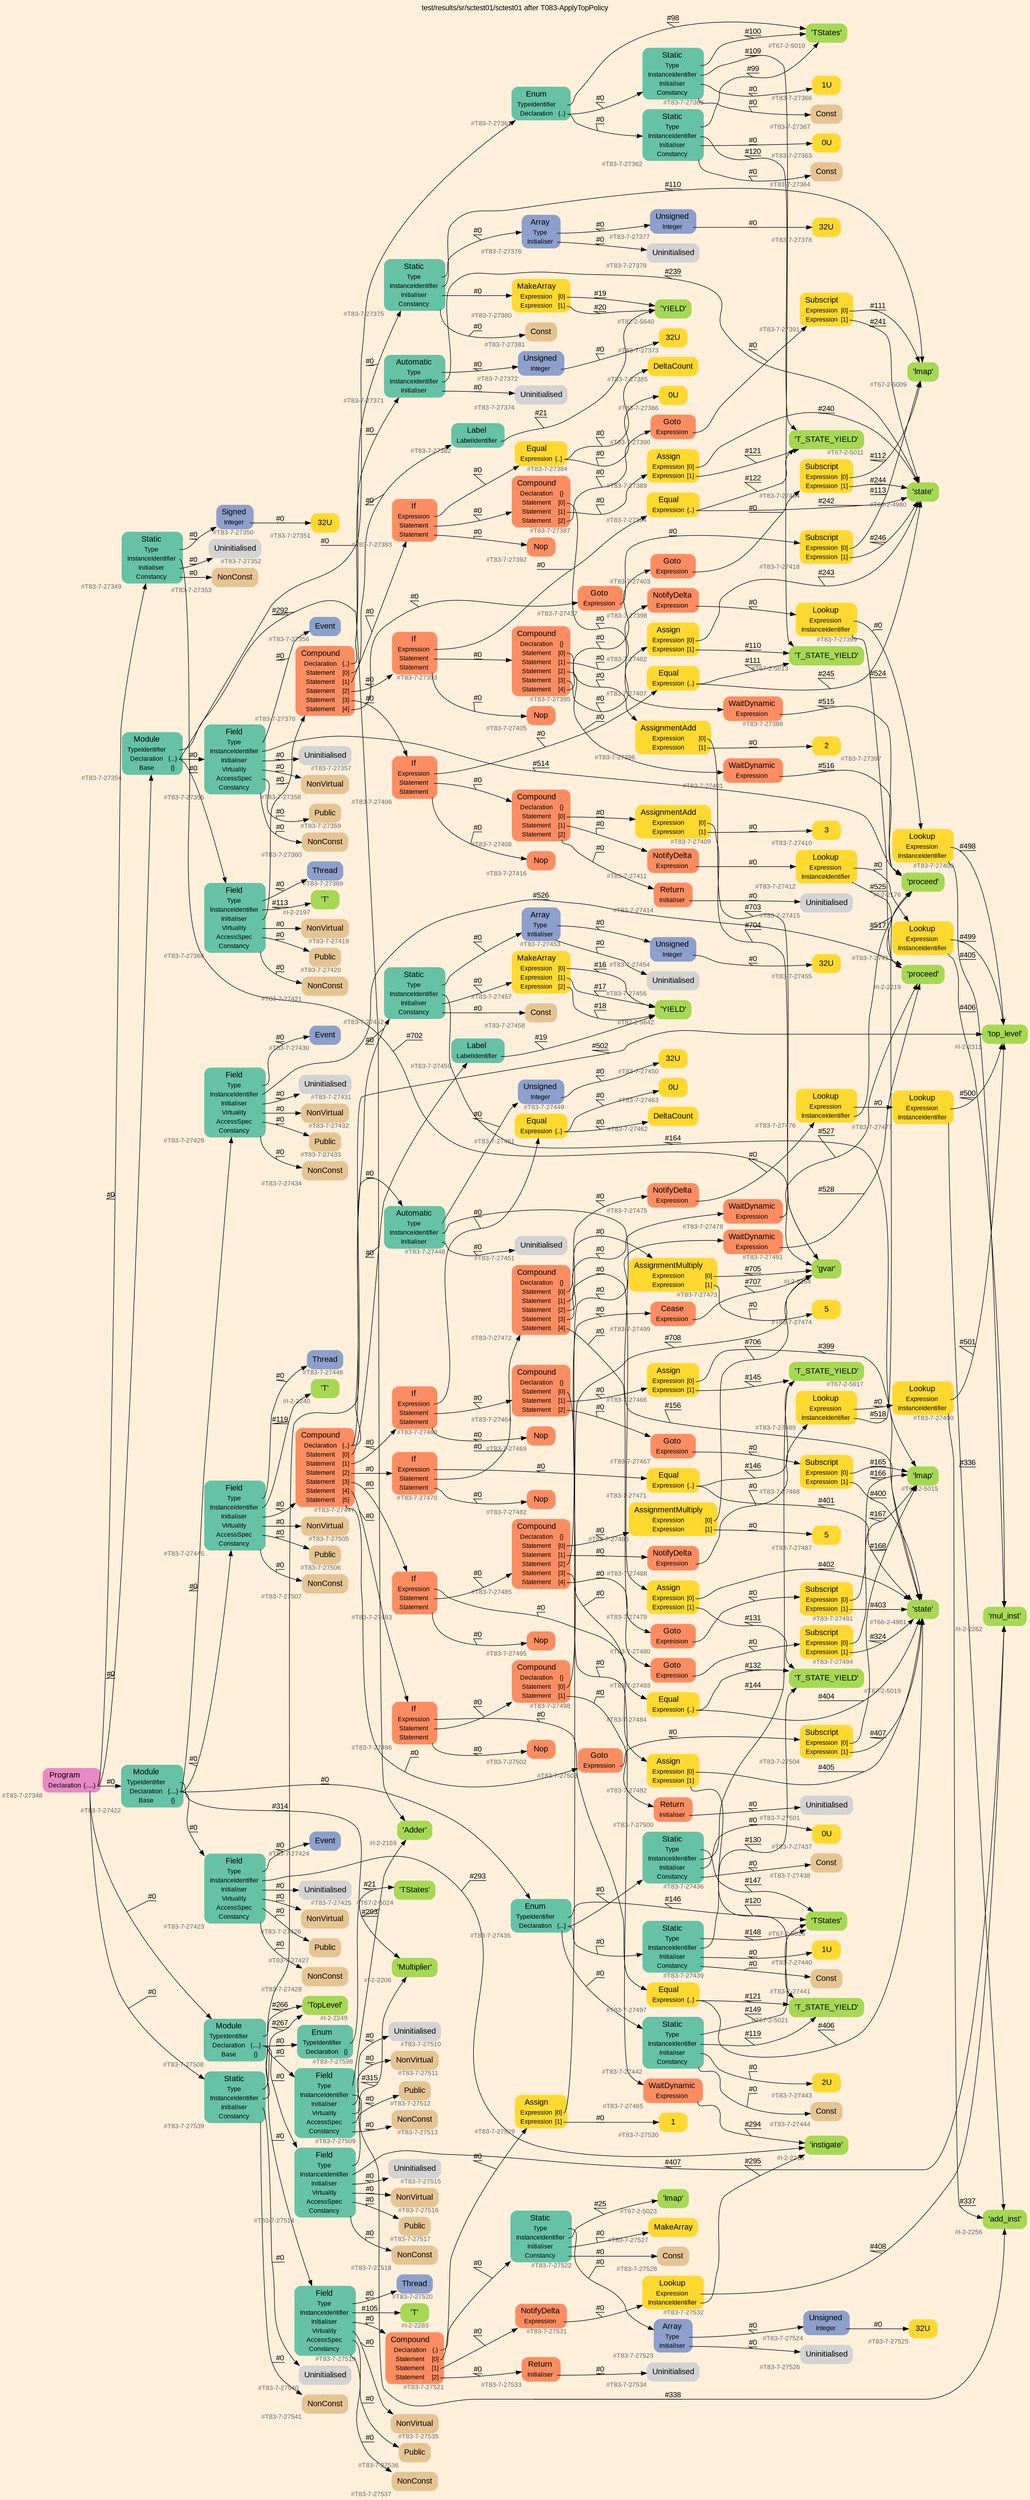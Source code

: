 digraph "test/results/sr/sctest01/sctest01 after T083-ApplyTopPolicy" {
label = "test/results/sr/sctest01/sctest01 after T083-ApplyTopPolicy"
labelloc = t
graph [
    rankdir = "LR"
    ranksep = 0.3
    bgcolor = antiquewhite1
    color = black
    fontcolor = black
    fontname = "Arial"
];
node [
    fontname = "Arial"
];
edge [
    fontname = "Arial"
];

// -------------------- node figure --------------------
// -------- block #T83-7-27348 ----------
"#T83-7-27348" [
    fillcolor = "/set28/4"
    xlabel = "#T83-7-27348"
    fontsize = "12"
    fontcolor = grey40
    shape = "plaintext"
    label = <<TABLE BORDER="0" CELLBORDER="0" CELLSPACING="0">
     <TR><TD><FONT COLOR="black" POINT-SIZE="15">Program</FONT></TD></TR>
     <TR><TD><FONT COLOR="black" POINT-SIZE="12">Declaration</FONT></TD><TD PORT="port0"><FONT COLOR="black" POINT-SIZE="12">{.....}</FONT></TD></TR>
    </TABLE>>
    style = "rounded,filled"
];

// -------- block #T83-7-27349 ----------
"#T83-7-27349" [
    fillcolor = "/set28/1"
    xlabel = "#T83-7-27349"
    fontsize = "12"
    fontcolor = grey40
    shape = "plaintext"
    label = <<TABLE BORDER="0" CELLBORDER="0" CELLSPACING="0">
     <TR><TD><FONT COLOR="black" POINT-SIZE="15">Static</FONT></TD></TR>
     <TR><TD><FONT COLOR="black" POINT-SIZE="12">Type</FONT></TD><TD PORT="port0"></TD></TR>
     <TR><TD><FONT COLOR="black" POINT-SIZE="12">InstanceIdentifier</FONT></TD><TD PORT="port1"></TD></TR>
     <TR><TD><FONT COLOR="black" POINT-SIZE="12">Initialiser</FONT></TD><TD PORT="port2"></TD></TR>
     <TR><TD><FONT COLOR="black" POINT-SIZE="12">Constancy</FONT></TD><TD PORT="port3"></TD></TR>
    </TABLE>>
    style = "rounded,filled"
];

// -------- block #T83-7-27350 ----------
"#T83-7-27350" [
    fillcolor = "/set28/3"
    xlabel = "#T83-7-27350"
    fontsize = "12"
    fontcolor = grey40
    shape = "plaintext"
    label = <<TABLE BORDER="0" CELLBORDER="0" CELLSPACING="0">
     <TR><TD><FONT COLOR="black" POINT-SIZE="15">Signed</FONT></TD></TR>
     <TR><TD><FONT COLOR="black" POINT-SIZE="12">Integer</FONT></TD><TD PORT="port0"></TD></TR>
    </TABLE>>
    style = "rounded,filled"
];

// -------- block #T83-7-27351 ----------
"#T83-7-27351" [
    fillcolor = "/set28/6"
    xlabel = "#T83-7-27351"
    fontsize = "12"
    fontcolor = grey40
    shape = "plaintext"
    label = <<TABLE BORDER="0" CELLBORDER="0" CELLSPACING="0">
     <TR><TD><FONT COLOR="black" POINT-SIZE="15">32U</FONT></TD></TR>
    </TABLE>>
    style = "rounded,filled"
];

// -------- block #I-2-2164 ----------
"#I-2-2164" [
    fillcolor = "/set28/5"
    xlabel = "#I-2-2164"
    fontsize = "12"
    fontcolor = grey40
    shape = "plaintext"
    label = <<TABLE BORDER="0" CELLBORDER="0" CELLSPACING="0">
     <TR><TD><FONT COLOR="black" POINT-SIZE="15">'gvar'</FONT></TD></TR>
    </TABLE>>
    style = "rounded,filled"
];

// -------- block #T83-7-27352 ----------
"#T83-7-27352" [
    xlabel = "#T83-7-27352"
    fontsize = "12"
    fontcolor = grey40
    shape = "plaintext"
    label = <<TABLE BORDER="0" CELLBORDER="0" CELLSPACING="0">
     <TR><TD><FONT COLOR="black" POINT-SIZE="15">Uninitialised</FONT></TD></TR>
    </TABLE>>
    style = "rounded,filled"
];

// -------- block #T83-7-27353 ----------
"#T83-7-27353" [
    fillcolor = "/set28/7"
    xlabel = "#T83-7-27353"
    fontsize = "12"
    fontcolor = grey40
    shape = "plaintext"
    label = <<TABLE BORDER="0" CELLBORDER="0" CELLSPACING="0">
     <TR><TD><FONT COLOR="black" POINT-SIZE="15">NonConst</FONT></TD></TR>
    </TABLE>>
    style = "rounded,filled"
];

// -------- block #T83-7-27354 ----------
"#T83-7-27354" [
    fillcolor = "/set28/1"
    xlabel = "#T83-7-27354"
    fontsize = "12"
    fontcolor = grey40
    shape = "plaintext"
    label = <<TABLE BORDER="0" CELLBORDER="0" CELLSPACING="0">
     <TR><TD><FONT COLOR="black" POINT-SIZE="15">Module</FONT></TD></TR>
     <TR><TD><FONT COLOR="black" POINT-SIZE="12">TypeIdentifier</FONT></TD><TD PORT="port0"></TD></TR>
     <TR><TD><FONT COLOR="black" POINT-SIZE="12">Declaration</FONT></TD><TD PORT="port1"><FONT COLOR="black" POINT-SIZE="12">{...}</FONT></TD></TR>
     <TR><TD><FONT COLOR="black" POINT-SIZE="12">Base</FONT></TD><TD PORT="port2"><FONT COLOR="black" POINT-SIZE="12">{}</FONT></TD></TR>
    </TABLE>>
    style = "rounded,filled"
];

// -------- block #I-2-2169 ----------
"#I-2-2169" [
    fillcolor = "/set28/5"
    xlabel = "#I-2-2169"
    fontsize = "12"
    fontcolor = grey40
    shape = "plaintext"
    label = <<TABLE BORDER="0" CELLBORDER="0" CELLSPACING="0">
     <TR><TD><FONT COLOR="black" POINT-SIZE="15">'Adder'</FONT></TD></TR>
    </TABLE>>
    style = "rounded,filled"
];

// -------- block #T83-7-27355 ----------
"#T83-7-27355" [
    fillcolor = "/set28/1"
    xlabel = "#T83-7-27355"
    fontsize = "12"
    fontcolor = grey40
    shape = "plaintext"
    label = <<TABLE BORDER="0" CELLBORDER="0" CELLSPACING="0">
     <TR><TD><FONT COLOR="black" POINT-SIZE="15">Field</FONT></TD></TR>
     <TR><TD><FONT COLOR="black" POINT-SIZE="12">Type</FONT></TD><TD PORT="port0"></TD></TR>
     <TR><TD><FONT COLOR="black" POINT-SIZE="12">InstanceIdentifier</FONT></TD><TD PORT="port1"></TD></TR>
     <TR><TD><FONT COLOR="black" POINT-SIZE="12">Initialiser</FONT></TD><TD PORT="port2"></TD></TR>
     <TR><TD><FONT COLOR="black" POINT-SIZE="12">Virtuality</FONT></TD><TD PORT="port3"></TD></TR>
     <TR><TD><FONT COLOR="black" POINT-SIZE="12">AccessSpec</FONT></TD><TD PORT="port4"></TD></TR>
     <TR><TD><FONT COLOR="black" POINT-SIZE="12">Constancy</FONT></TD><TD PORT="port5"></TD></TR>
    </TABLE>>
    style = "rounded,filled"
];

// -------- block #T83-7-27356 ----------
"#T83-7-27356" [
    fillcolor = "/set28/3"
    xlabel = "#T83-7-27356"
    fontsize = "12"
    fontcolor = grey40
    shape = "plaintext"
    label = <<TABLE BORDER="0" CELLBORDER="0" CELLSPACING="0">
     <TR><TD><FONT COLOR="black" POINT-SIZE="15">Event</FONT></TD></TR>
    </TABLE>>
    style = "rounded,filled"
];

// -------- block #I-2-2176 ----------
"#I-2-2176" [
    fillcolor = "/set28/5"
    xlabel = "#I-2-2176"
    fontsize = "12"
    fontcolor = grey40
    shape = "plaintext"
    label = <<TABLE BORDER="0" CELLBORDER="0" CELLSPACING="0">
     <TR><TD><FONT COLOR="black" POINT-SIZE="15">'proceed'</FONT></TD></TR>
    </TABLE>>
    style = "rounded,filled"
];

// -------- block #T83-7-27357 ----------
"#T83-7-27357" [
    xlabel = "#T83-7-27357"
    fontsize = "12"
    fontcolor = grey40
    shape = "plaintext"
    label = <<TABLE BORDER="0" CELLBORDER="0" CELLSPACING="0">
     <TR><TD><FONT COLOR="black" POINT-SIZE="15">Uninitialised</FONT></TD></TR>
    </TABLE>>
    style = "rounded,filled"
];

// -------- block #T83-7-27358 ----------
"#T83-7-27358" [
    fillcolor = "/set28/7"
    xlabel = "#T83-7-27358"
    fontsize = "12"
    fontcolor = grey40
    shape = "plaintext"
    label = <<TABLE BORDER="0" CELLBORDER="0" CELLSPACING="0">
     <TR><TD><FONT COLOR="black" POINT-SIZE="15">NonVirtual</FONT></TD></TR>
    </TABLE>>
    style = "rounded,filled"
];

// -------- block #T83-7-27359 ----------
"#T83-7-27359" [
    fillcolor = "/set28/7"
    xlabel = "#T83-7-27359"
    fontsize = "12"
    fontcolor = grey40
    shape = "plaintext"
    label = <<TABLE BORDER="0" CELLBORDER="0" CELLSPACING="0">
     <TR><TD><FONT COLOR="black" POINT-SIZE="15">Public</FONT></TD></TR>
    </TABLE>>
    style = "rounded,filled"
];

// -------- block #T83-7-27360 ----------
"#T83-7-27360" [
    fillcolor = "/set28/7"
    xlabel = "#T83-7-27360"
    fontsize = "12"
    fontcolor = grey40
    shape = "plaintext"
    label = <<TABLE BORDER="0" CELLBORDER="0" CELLSPACING="0">
     <TR><TD><FONT COLOR="black" POINT-SIZE="15">NonConst</FONT></TD></TR>
    </TABLE>>
    style = "rounded,filled"
];

// -------- block #T83-7-27361 ----------
"#T83-7-27361" [
    fillcolor = "/set28/1"
    xlabel = "#T83-7-27361"
    fontsize = "12"
    fontcolor = grey40
    shape = "plaintext"
    label = <<TABLE BORDER="0" CELLBORDER="0" CELLSPACING="0">
     <TR><TD><FONT COLOR="black" POINT-SIZE="15">Enum</FONT></TD></TR>
     <TR><TD><FONT COLOR="black" POINT-SIZE="12">TypeIdentifier</FONT></TD><TD PORT="port0"></TD></TR>
     <TR><TD><FONT COLOR="black" POINT-SIZE="12">Declaration</FONT></TD><TD PORT="port1"><FONT COLOR="black" POINT-SIZE="12">{..}</FONT></TD></TR>
    </TABLE>>
    style = "rounded,filled"
];

// -------- block #T67-2-5010 ----------
"#T67-2-5010" [
    fillcolor = "/set28/5"
    xlabel = "#T67-2-5010"
    fontsize = "12"
    fontcolor = grey40
    shape = "plaintext"
    label = <<TABLE BORDER="0" CELLBORDER="0" CELLSPACING="0">
     <TR><TD><FONT COLOR="black" POINT-SIZE="15">'TStates'</FONT></TD></TR>
    </TABLE>>
    style = "rounded,filled"
];

// -------- block #T83-7-27362 ----------
"#T83-7-27362" [
    fillcolor = "/set28/1"
    xlabel = "#T83-7-27362"
    fontsize = "12"
    fontcolor = grey40
    shape = "plaintext"
    label = <<TABLE BORDER="0" CELLBORDER="0" CELLSPACING="0">
     <TR><TD><FONT COLOR="black" POINT-SIZE="15">Static</FONT></TD></TR>
     <TR><TD><FONT COLOR="black" POINT-SIZE="12">Type</FONT></TD><TD PORT="port0"></TD></TR>
     <TR><TD><FONT COLOR="black" POINT-SIZE="12">InstanceIdentifier</FONT></TD><TD PORT="port1"></TD></TR>
     <TR><TD><FONT COLOR="black" POINT-SIZE="12">Initialiser</FONT></TD><TD PORT="port2"></TD></TR>
     <TR><TD><FONT COLOR="black" POINT-SIZE="12">Constancy</FONT></TD><TD PORT="port3"></TD></TR>
    </TABLE>>
    style = "rounded,filled"
];

// -------- block #T67-2-5011 ----------
"#T67-2-5011" [
    fillcolor = "/set28/5"
    xlabel = "#T67-2-5011"
    fontsize = "12"
    fontcolor = grey40
    shape = "plaintext"
    label = <<TABLE BORDER="0" CELLBORDER="0" CELLSPACING="0">
     <TR><TD><FONT COLOR="black" POINT-SIZE="15">'T_STATE_YIELD'</FONT></TD></TR>
    </TABLE>>
    style = "rounded,filled"
];

// -------- block #T83-7-27363 ----------
"#T83-7-27363" [
    fillcolor = "/set28/6"
    xlabel = "#T83-7-27363"
    fontsize = "12"
    fontcolor = grey40
    shape = "plaintext"
    label = <<TABLE BORDER="0" CELLBORDER="0" CELLSPACING="0">
     <TR><TD><FONT COLOR="black" POINT-SIZE="15">0U</FONT></TD></TR>
    </TABLE>>
    style = "rounded,filled"
];

// -------- block #T83-7-27364 ----------
"#T83-7-27364" [
    fillcolor = "/set28/7"
    xlabel = "#T83-7-27364"
    fontsize = "12"
    fontcolor = grey40
    shape = "plaintext"
    label = <<TABLE BORDER="0" CELLBORDER="0" CELLSPACING="0">
     <TR><TD><FONT COLOR="black" POINT-SIZE="15">Const</FONT></TD></TR>
    </TABLE>>
    style = "rounded,filled"
];

// -------- block #T83-7-27365 ----------
"#T83-7-27365" [
    fillcolor = "/set28/1"
    xlabel = "#T83-7-27365"
    fontsize = "12"
    fontcolor = grey40
    shape = "plaintext"
    label = <<TABLE BORDER="0" CELLBORDER="0" CELLSPACING="0">
     <TR><TD><FONT COLOR="black" POINT-SIZE="15">Static</FONT></TD></TR>
     <TR><TD><FONT COLOR="black" POINT-SIZE="12">Type</FONT></TD><TD PORT="port0"></TD></TR>
     <TR><TD><FONT COLOR="black" POINT-SIZE="12">InstanceIdentifier</FONT></TD><TD PORT="port1"></TD></TR>
     <TR><TD><FONT COLOR="black" POINT-SIZE="12">Initialiser</FONT></TD><TD PORT="port2"></TD></TR>
     <TR><TD><FONT COLOR="black" POINT-SIZE="12">Constancy</FONT></TD><TD PORT="port3"></TD></TR>
    </TABLE>>
    style = "rounded,filled"
];

// -------- block #T67-2-5013 ----------
"#T67-2-5013" [
    fillcolor = "/set28/5"
    xlabel = "#T67-2-5013"
    fontsize = "12"
    fontcolor = grey40
    shape = "plaintext"
    label = <<TABLE BORDER="0" CELLBORDER="0" CELLSPACING="0">
     <TR><TD><FONT COLOR="black" POINT-SIZE="15">'T_STATE_YIELD'</FONT></TD></TR>
    </TABLE>>
    style = "rounded,filled"
];

// -------- block #T83-7-27366 ----------
"#T83-7-27366" [
    fillcolor = "/set28/6"
    xlabel = "#T83-7-27366"
    fontsize = "12"
    fontcolor = grey40
    shape = "plaintext"
    label = <<TABLE BORDER="0" CELLBORDER="0" CELLSPACING="0">
     <TR><TD><FONT COLOR="black" POINT-SIZE="15">1U</FONT></TD></TR>
    </TABLE>>
    style = "rounded,filled"
];

// -------- block #T83-7-27367 ----------
"#T83-7-27367" [
    fillcolor = "/set28/7"
    xlabel = "#T83-7-27367"
    fontsize = "12"
    fontcolor = grey40
    shape = "plaintext"
    label = <<TABLE BORDER="0" CELLBORDER="0" CELLSPACING="0">
     <TR><TD><FONT COLOR="black" POINT-SIZE="15">Const</FONT></TD></TR>
    </TABLE>>
    style = "rounded,filled"
];

// -------- block #T83-7-27368 ----------
"#T83-7-27368" [
    fillcolor = "/set28/1"
    xlabel = "#T83-7-27368"
    fontsize = "12"
    fontcolor = grey40
    shape = "plaintext"
    label = <<TABLE BORDER="0" CELLBORDER="0" CELLSPACING="0">
     <TR><TD><FONT COLOR="black" POINT-SIZE="15">Field</FONT></TD></TR>
     <TR><TD><FONT COLOR="black" POINT-SIZE="12">Type</FONT></TD><TD PORT="port0"></TD></TR>
     <TR><TD><FONT COLOR="black" POINT-SIZE="12">InstanceIdentifier</FONT></TD><TD PORT="port1"></TD></TR>
     <TR><TD><FONT COLOR="black" POINT-SIZE="12">Initialiser</FONT></TD><TD PORT="port2"></TD></TR>
     <TR><TD><FONT COLOR="black" POINT-SIZE="12">Virtuality</FONT></TD><TD PORT="port3"></TD></TR>
     <TR><TD><FONT COLOR="black" POINT-SIZE="12">AccessSpec</FONT></TD><TD PORT="port4"></TD></TR>
     <TR><TD><FONT COLOR="black" POINT-SIZE="12">Constancy</FONT></TD><TD PORT="port5"></TD></TR>
    </TABLE>>
    style = "rounded,filled"
];

// -------- block #T83-7-27369 ----------
"#T83-7-27369" [
    fillcolor = "/set28/3"
    xlabel = "#T83-7-27369"
    fontsize = "12"
    fontcolor = grey40
    shape = "plaintext"
    label = <<TABLE BORDER="0" CELLBORDER="0" CELLSPACING="0">
     <TR><TD><FONT COLOR="black" POINT-SIZE="15">Thread</FONT></TD></TR>
    </TABLE>>
    style = "rounded,filled"
];

// -------- block #I-2-2197 ----------
"#I-2-2197" [
    fillcolor = "/set28/5"
    xlabel = "#I-2-2197"
    fontsize = "12"
    fontcolor = grey40
    shape = "plaintext"
    label = <<TABLE BORDER="0" CELLBORDER="0" CELLSPACING="0">
     <TR><TD><FONT COLOR="black" POINT-SIZE="15">'T'</FONT></TD></TR>
    </TABLE>>
    style = "rounded,filled"
];

// -------- block #T83-7-27370 ----------
"#T83-7-27370" [
    fillcolor = "/set28/2"
    xlabel = "#T83-7-27370"
    fontsize = "12"
    fontcolor = grey40
    shape = "plaintext"
    label = <<TABLE BORDER="0" CELLBORDER="0" CELLSPACING="0">
     <TR><TD><FONT COLOR="black" POINT-SIZE="15">Compound</FONT></TD></TR>
     <TR><TD><FONT COLOR="black" POINT-SIZE="12">Declaration</FONT></TD><TD PORT="port0"><FONT COLOR="black" POINT-SIZE="12">{..}</FONT></TD></TR>
     <TR><TD><FONT COLOR="black" POINT-SIZE="12">Statement</FONT></TD><TD PORT="port1"><FONT COLOR="black" POINT-SIZE="12">[0]</FONT></TD></TR>
     <TR><TD><FONT COLOR="black" POINT-SIZE="12">Statement</FONT></TD><TD PORT="port2"><FONT COLOR="black" POINT-SIZE="12">[1]</FONT></TD></TR>
     <TR><TD><FONT COLOR="black" POINT-SIZE="12">Statement</FONT></TD><TD PORT="port3"><FONT COLOR="black" POINT-SIZE="12">[2]</FONT></TD></TR>
     <TR><TD><FONT COLOR="black" POINT-SIZE="12">Statement</FONT></TD><TD PORT="port4"><FONT COLOR="black" POINT-SIZE="12">[3]</FONT></TD></TR>
     <TR><TD><FONT COLOR="black" POINT-SIZE="12">Statement</FONT></TD><TD PORT="port5"><FONT COLOR="black" POINT-SIZE="12">[4]</FONT></TD></TR>
    </TABLE>>
    style = "rounded,filled"
];

// -------- block #T83-7-27371 ----------
"#T83-7-27371" [
    fillcolor = "/set28/1"
    xlabel = "#T83-7-27371"
    fontsize = "12"
    fontcolor = grey40
    shape = "plaintext"
    label = <<TABLE BORDER="0" CELLBORDER="0" CELLSPACING="0">
     <TR><TD><FONT COLOR="black" POINT-SIZE="15">Automatic</FONT></TD></TR>
     <TR><TD><FONT COLOR="black" POINT-SIZE="12">Type</FONT></TD><TD PORT="port0"></TD></TR>
     <TR><TD><FONT COLOR="black" POINT-SIZE="12">InstanceIdentifier</FONT></TD><TD PORT="port1"></TD></TR>
     <TR><TD><FONT COLOR="black" POINT-SIZE="12">Initialiser</FONT></TD><TD PORT="port2"></TD></TR>
    </TABLE>>
    style = "rounded,filled"
];

// -------- block #T83-7-27372 ----------
"#T83-7-27372" [
    fillcolor = "/set28/3"
    xlabel = "#T83-7-27372"
    fontsize = "12"
    fontcolor = grey40
    shape = "plaintext"
    label = <<TABLE BORDER="0" CELLBORDER="0" CELLSPACING="0">
     <TR><TD><FONT COLOR="black" POINT-SIZE="15">Unsigned</FONT></TD></TR>
     <TR><TD><FONT COLOR="black" POINT-SIZE="12">Integer</FONT></TD><TD PORT="port0"></TD></TR>
    </TABLE>>
    style = "rounded,filled"
];

// -------- block #T83-7-27373 ----------
"#T83-7-27373" [
    fillcolor = "/set28/6"
    xlabel = "#T83-7-27373"
    fontsize = "12"
    fontcolor = grey40
    shape = "plaintext"
    label = <<TABLE BORDER="0" CELLBORDER="0" CELLSPACING="0">
     <TR><TD><FONT COLOR="black" POINT-SIZE="15">32U</FONT></TD></TR>
    </TABLE>>
    style = "rounded,filled"
];

// -------- block #T66-2-4980 ----------
"#T66-2-4980" [
    fillcolor = "/set28/5"
    xlabel = "#T66-2-4980"
    fontsize = "12"
    fontcolor = grey40
    shape = "plaintext"
    label = <<TABLE BORDER="0" CELLBORDER="0" CELLSPACING="0">
     <TR><TD><FONT COLOR="black" POINT-SIZE="15">'state'</FONT></TD></TR>
    </TABLE>>
    style = "rounded,filled"
];

// -------- block #T83-7-27374 ----------
"#T83-7-27374" [
    xlabel = "#T83-7-27374"
    fontsize = "12"
    fontcolor = grey40
    shape = "plaintext"
    label = <<TABLE BORDER="0" CELLBORDER="0" CELLSPACING="0">
     <TR><TD><FONT COLOR="black" POINT-SIZE="15">Uninitialised</FONT></TD></TR>
    </TABLE>>
    style = "rounded,filled"
];

// -------- block #T83-7-27375 ----------
"#T83-7-27375" [
    fillcolor = "/set28/1"
    xlabel = "#T83-7-27375"
    fontsize = "12"
    fontcolor = grey40
    shape = "plaintext"
    label = <<TABLE BORDER="0" CELLBORDER="0" CELLSPACING="0">
     <TR><TD><FONT COLOR="black" POINT-SIZE="15">Static</FONT></TD></TR>
     <TR><TD><FONT COLOR="black" POINT-SIZE="12">Type</FONT></TD><TD PORT="port0"></TD></TR>
     <TR><TD><FONT COLOR="black" POINT-SIZE="12">InstanceIdentifier</FONT></TD><TD PORT="port1"></TD></TR>
     <TR><TD><FONT COLOR="black" POINT-SIZE="12">Initialiser</FONT></TD><TD PORT="port2"></TD></TR>
     <TR><TD><FONT COLOR="black" POINT-SIZE="12">Constancy</FONT></TD><TD PORT="port3"></TD></TR>
    </TABLE>>
    style = "rounded,filled"
];

// -------- block #T83-7-27376 ----------
"#T83-7-27376" [
    fillcolor = "/set28/3"
    xlabel = "#T83-7-27376"
    fontsize = "12"
    fontcolor = grey40
    shape = "plaintext"
    label = <<TABLE BORDER="0" CELLBORDER="0" CELLSPACING="0">
     <TR><TD><FONT COLOR="black" POINT-SIZE="15">Array</FONT></TD></TR>
     <TR><TD><FONT COLOR="black" POINT-SIZE="12">Type</FONT></TD><TD PORT="port0"></TD></TR>
     <TR><TD><FONT COLOR="black" POINT-SIZE="12">Initialiser</FONT></TD><TD PORT="port1"></TD></TR>
    </TABLE>>
    style = "rounded,filled"
];

// -------- block #T83-7-27377 ----------
"#T83-7-27377" [
    fillcolor = "/set28/3"
    xlabel = "#T83-7-27377"
    fontsize = "12"
    fontcolor = grey40
    shape = "plaintext"
    label = <<TABLE BORDER="0" CELLBORDER="0" CELLSPACING="0">
     <TR><TD><FONT COLOR="black" POINT-SIZE="15">Unsigned</FONT></TD></TR>
     <TR><TD><FONT COLOR="black" POINT-SIZE="12">Integer</FONT></TD><TD PORT="port0"></TD></TR>
    </TABLE>>
    style = "rounded,filled"
];

// -------- block #T83-7-27378 ----------
"#T83-7-27378" [
    fillcolor = "/set28/6"
    xlabel = "#T83-7-27378"
    fontsize = "12"
    fontcolor = grey40
    shape = "plaintext"
    label = <<TABLE BORDER="0" CELLBORDER="0" CELLSPACING="0">
     <TR><TD><FONT COLOR="black" POINT-SIZE="15">32U</FONT></TD></TR>
    </TABLE>>
    style = "rounded,filled"
];

// -------- block #T83-7-27379 ----------
"#T83-7-27379" [
    xlabel = "#T83-7-27379"
    fontsize = "12"
    fontcolor = grey40
    shape = "plaintext"
    label = <<TABLE BORDER="0" CELLBORDER="0" CELLSPACING="0">
     <TR><TD><FONT COLOR="black" POINT-SIZE="15">Uninitialised</FONT></TD></TR>
    </TABLE>>
    style = "rounded,filled"
];

// -------- block #T67-2-5009 ----------
"#T67-2-5009" [
    fillcolor = "/set28/5"
    xlabel = "#T67-2-5009"
    fontsize = "12"
    fontcolor = grey40
    shape = "plaintext"
    label = <<TABLE BORDER="0" CELLBORDER="0" CELLSPACING="0">
     <TR><TD><FONT COLOR="black" POINT-SIZE="15">'lmap'</FONT></TD></TR>
    </TABLE>>
    style = "rounded,filled"
];

// -------- block #T83-7-27380 ----------
"#T83-7-27380" [
    fillcolor = "/set28/6"
    xlabel = "#T83-7-27380"
    fontsize = "12"
    fontcolor = grey40
    shape = "plaintext"
    label = <<TABLE BORDER="0" CELLBORDER="0" CELLSPACING="0">
     <TR><TD><FONT COLOR="black" POINT-SIZE="15">MakeArray</FONT></TD></TR>
     <TR><TD><FONT COLOR="black" POINT-SIZE="12">Expression</FONT></TD><TD PORT="port0"><FONT COLOR="black" POINT-SIZE="12">[0]</FONT></TD></TR>
     <TR><TD><FONT COLOR="black" POINT-SIZE="12">Expression</FONT></TD><TD PORT="port1"><FONT COLOR="black" POINT-SIZE="12">[1]</FONT></TD></TR>
    </TABLE>>
    style = "rounded,filled"
];

// -------- block #T82-2-5640 ----------
"#T82-2-5640" [
    fillcolor = "/set28/5"
    xlabel = "#T82-2-5640"
    fontsize = "12"
    fontcolor = grey40
    shape = "plaintext"
    label = <<TABLE BORDER="0" CELLBORDER="0" CELLSPACING="0">
     <TR><TD><FONT COLOR="black" POINT-SIZE="15">'YIELD'</FONT></TD></TR>
    </TABLE>>
    style = "rounded,filled"
];

// -------- block #T83-7-27381 ----------
"#T83-7-27381" [
    fillcolor = "/set28/7"
    xlabel = "#T83-7-27381"
    fontsize = "12"
    fontcolor = grey40
    shape = "plaintext"
    label = <<TABLE BORDER="0" CELLBORDER="0" CELLSPACING="0">
     <TR><TD><FONT COLOR="black" POINT-SIZE="15">Const</FONT></TD></TR>
    </TABLE>>
    style = "rounded,filled"
];

// -------- block #T83-7-27382 ----------
"#T83-7-27382" [
    fillcolor = "/set28/1"
    xlabel = "#T83-7-27382"
    fontsize = "12"
    fontcolor = grey40
    shape = "plaintext"
    label = <<TABLE BORDER="0" CELLBORDER="0" CELLSPACING="0">
     <TR><TD><FONT COLOR="black" POINT-SIZE="15">Label</FONT></TD></TR>
     <TR><TD><FONT COLOR="black" POINT-SIZE="12">LabelIdentifier</FONT></TD><TD PORT="port0"></TD></TR>
    </TABLE>>
    style = "rounded,filled"
];

// -------- block #T83-7-27383 ----------
"#T83-7-27383" [
    fillcolor = "/set28/2"
    xlabel = "#T83-7-27383"
    fontsize = "12"
    fontcolor = grey40
    shape = "plaintext"
    label = <<TABLE BORDER="0" CELLBORDER="0" CELLSPACING="0">
     <TR><TD><FONT COLOR="black" POINT-SIZE="15">If</FONT></TD></TR>
     <TR><TD><FONT COLOR="black" POINT-SIZE="12">Expression</FONT></TD><TD PORT="port0"></TD></TR>
     <TR><TD><FONT COLOR="black" POINT-SIZE="12">Statement</FONT></TD><TD PORT="port1"></TD></TR>
     <TR><TD><FONT COLOR="black" POINT-SIZE="12">Statement</FONT></TD><TD PORT="port2"></TD></TR>
    </TABLE>>
    style = "rounded,filled"
];

// -------- block #T83-7-27384 ----------
"#T83-7-27384" [
    fillcolor = "/set28/6"
    xlabel = "#T83-7-27384"
    fontsize = "12"
    fontcolor = grey40
    shape = "plaintext"
    label = <<TABLE BORDER="0" CELLBORDER="0" CELLSPACING="0">
     <TR><TD><FONT COLOR="black" POINT-SIZE="15">Equal</FONT></TD></TR>
     <TR><TD><FONT COLOR="black" POINT-SIZE="12">Expression</FONT></TD><TD PORT="port0"><FONT COLOR="black" POINT-SIZE="12">{..}</FONT></TD></TR>
    </TABLE>>
    style = "rounded,filled"
];

// -------- block #T83-7-27385 ----------
"#T83-7-27385" [
    fillcolor = "/set28/6"
    xlabel = "#T83-7-27385"
    fontsize = "12"
    fontcolor = grey40
    shape = "plaintext"
    label = <<TABLE BORDER="0" CELLBORDER="0" CELLSPACING="0">
     <TR><TD><FONT COLOR="black" POINT-SIZE="15">DeltaCount</FONT></TD></TR>
    </TABLE>>
    style = "rounded,filled"
];

// -------- block #T83-7-27386 ----------
"#T83-7-27386" [
    fillcolor = "/set28/6"
    xlabel = "#T83-7-27386"
    fontsize = "12"
    fontcolor = grey40
    shape = "plaintext"
    label = <<TABLE BORDER="0" CELLBORDER="0" CELLSPACING="0">
     <TR><TD><FONT COLOR="black" POINT-SIZE="15">0U</FONT></TD></TR>
    </TABLE>>
    style = "rounded,filled"
];

// -------- block #T83-7-27387 ----------
"#T83-7-27387" [
    fillcolor = "/set28/2"
    xlabel = "#T83-7-27387"
    fontsize = "12"
    fontcolor = grey40
    shape = "plaintext"
    label = <<TABLE BORDER="0" CELLBORDER="0" CELLSPACING="0">
     <TR><TD><FONT COLOR="black" POINT-SIZE="15">Compound</FONT></TD></TR>
     <TR><TD><FONT COLOR="black" POINT-SIZE="12">Declaration</FONT></TD><TD PORT="port0"><FONT COLOR="black" POINT-SIZE="12">{}</FONT></TD></TR>
     <TR><TD><FONT COLOR="black" POINT-SIZE="12">Statement</FONT></TD><TD PORT="port1"><FONT COLOR="black" POINT-SIZE="12">[0]</FONT></TD></TR>
     <TR><TD><FONT COLOR="black" POINT-SIZE="12">Statement</FONT></TD><TD PORT="port2"><FONT COLOR="black" POINT-SIZE="12">[1]</FONT></TD></TR>
     <TR><TD><FONT COLOR="black" POINT-SIZE="12">Statement</FONT></TD><TD PORT="port3"><FONT COLOR="black" POINT-SIZE="12">[2]</FONT></TD></TR>
    </TABLE>>
    style = "rounded,filled"
];

// -------- block #T83-7-27388 ----------
"#T83-7-27388" [
    fillcolor = "/set28/2"
    xlabel = "#T83-7-27388"
    fontsize = "12"
    fontcolor = grey40
    shape = "plaintext"
    label = <<TABLE BORDER="0" CELLBORDER="0" CELLSPACING="0">
     <TR><TD><FONT COLOR="black" POINT-SIZE="15">WaitDynamic</FONT></TD></TR>
     <TR><TD><FONT COLOR="black" POINT-SIZE="12">Expression</FONT></TD><TD PORT="port0"></TD></TR>
    </TABLE>>
    style = "rounded,filled"
];

// -------- block #T83-7-27389 ----------
"#T83-7-27389" [
    fillcolor = "/set28/6"
    xlabel = "#T83-7-27389"
    fontsize = "12"
    fontcolor = grey40
    shape = "plaintext"
    label = <<TABLE BORDER="0" CELLBORDER="0" CELLSPACING="0">
     <TR><TD><FONT COLOR="black" POINT-SIZE="15">Assign</FONT></TD></TR>
     <TR><TD><FONT COLOR="black" POINT-SIZE="12">Expression</FONT></TD><TD PORT="port0"><FONT COLOR="black" POINT-SIZE="12">[0]</FONT></TD></TR>
     <TR><TD><FONT COLOR="black" POINT-SIZE="12">Expression</FONT></TD><TD PORT="port1"><FONT COLOR="black" POINT-SIZE="12">[1]</FONT></TD></TR>
    </TABLE>>
    style = "rounded,filled"
];

// -------- block #T83-7-27390 ----------
"#T83-7-27390" [
    fillcolor = "/set28/2"
    xlabel = "#T83-7-27390"
    fontsize = "12"
    fontcolor = grey40
    shape = "plaintext"
    label = <<TABLE BORDER="0" CELLBORDER="0" CELLSPACING="0">
     <TR><TD><FONT COLOR="black" POINT-SIZE="15">Goto</FONT></TD></TR>
     <TR><TD><FONT COLOR="black" POINT-SIZE="12">Expression</FONT></TD><TD PORT="port0"></TD></TR>
    </TABLE>>
    style = "rounded,filled"
];

// -------- block #T83-7-27391 ----------
"#T83-7-27391" [
    fillcolor = "/set28/6"
    xlabel = "#T83-7-27391"
    fontsize = "12"
    fontcolor = grey40
    shape = "plaintext"
    label = <<TABLE BORDER="0" CELLBORDER="0" CELLSPACING="0">
     <TR><TD><FONT COLOR="black" POINT-SIZE="15">Subscript</FONT></TD></TR>
     <TR><TD><FONT COLOR="black" POINT-SIZE="12">Expression</FONT></TD><TD PORT="port0"><FONT COLOR="black" POINT-SIZE="12">[0]</FONT></TD></TR>
     <TR><TD><FONT COLOR="black" POINT-SIZE="12">Expression</FONT></TD><TD PORT="port1"><FONT COLOR="black" POINT-SIZE="12">[1]</FONT></TD></TR>
    </TABLE>>
    style = "rounded,filled"
];

// -------- block #T83-7-27392 ----------
"#T83-7-27392" [
    fillcolor = "/set28/2"
    xlabel = "#T83-7-27392"
    fontsize = "12"
    fontcolor = grey40
    shape = "plaintext"
    label = <<TABLE BORDER="0" CELLBORDER="0" CELLSPACING="0">
     <TR><TD><FONT COLOR="black" POINT-SIZE="15">Nop</FONT></TD></TR>
    </TABLE>>
    style = "rounded,filled"
];

// -------- block #T83-7-27393 ----------
"#T83-7-27393" [
    fillcolor = "/set28/2"
    xlabel = "#T83-7-27393"
    fontsize = "12"
    fontcolor = grey40
    shape = "plaintext"
    label = <<TABLE BORDER="0" CELLBORDER="0" CELLSPACING="0">
     <TR><TD><FONT COLOR="black" POINT-SIZE="15">If</FONT></TD></TR>
     <TR><TD><FONT COLOR="black" POINT-SIZE="12">Expression</FONT></TD><TD PORT="port0"></TD></TR>
     <TR><TD><FONT COLOR="black" POINT-SIZE="12">Statement</FONT></TD><TD PORT="port1"></TD></TR>
     <TR><TD><FONT COLOR="black" POINT-SIZE="12">Statement</FONT></TD><TD PORT="port2"></TD></TR>
    </TABLE>>
    style = "rounded,filled"
];

// -------- block #T83-7-27394 ----------
"#T83-7-27394" [
    fillcolor = "/set28/6"
    xlabel = "#T83-7-27394"
    fontsize = "12"
    fontcolor = grey40
    shape = "plaintext"
    label = <<TABLE BORDER="0" CELLBORDER="0" CELLSPACING="0">
     <TR><TD><FONT COLOR="black" POINT-SIZE="15">Equal</FONT></TD></TR>
     <TR><TD><FONT COLOR="black" POINT-SIZE="12">Expression</FONT></TD><TD PORT="port0"><FONT COLOR="black" POINT-SIZE="12">{..}</FONT></TD></TR>
    </TABLE>>
    style = "rounded,filled"
];

// -------- block #T83-7-27395 ----------
"#T83-7-27395" [
    fillcolor = "/set28/2"
    xlabel = "#T83-7-27395"
    fontsize = "12"
    fontcolor = grey40
    shape = "plaintext"
    label = <<TABLE BORDER="0" CELLBORDER="0" CELLSPACING="0">
     <TR><TD><FONT COLOR="black" POINT-SIZE="15">Compound</FONT></TD></TR>
     <TR><TD><FONT COLOR="black" POINT-SIZE="12">Declaration</FONT></TD><TD PORT="port0"><FONT COLOR="black" POINT-SIZE="12">{}</FONT></TD></TR>
     <TR><TD><FONT COLOR="black" POINT-SIZE="12">Statement</FONT></TD><TD PORT="port1"><FONT COLOR="black" POINT-SIZE="12">[0]</FONT></TD></TR>
     <TR><TD><FONT COLOR="black" POINT-SIZE="12">Statement</FONT></TD><TD PORT="port2"><FONT COLOR="black" POINT-SIZE="12">[1]</FONT></TD></TR>
     <TR><TD><FONT COLOR="black" POINT-SIZE="12">Statement</FONT></TD><TD PORT="port3"><FONT COLOR="black" POINT-SIZE="12">[2]</FONT></TD></TR>
     <TR><TD><FONT COLOR="black" POINT-SIZE="12">Statement</FONT></TD><TD PORT="port4"><FONT COLOR="black" POINT-SIZE="12">[3]</FONT></TD></TR>
     <TR><TD><FONT COLOR="black" POINT-SIZE="12">Statement</FONT></TD><TD PORT="port5"><FONT COLOR="black" POINT-SIZE="12">[4]</FONT></TD></TR>
    </TABLE>>
    style = "rounded,filled"
];

// -------- block #T83-7-27396 ----------
"#T83-7-27396" [
    fillcolor = "/set28/6"
    xlabel = "#T83-7-27396"
    fontsize = "12"
    fontcolor = grey40
    shape = "plaintext"
    label = <<TABLE BORDER="0" CELLBORDER="0" CELLSPACING="0">
     <TR><TD><FONT COLOR="black" POINT-SIZE="15">AssignmentAdd</FONT></TD></TR>
     <TR><TD><FONT COLOR="black" POINT-SIZE="12">Expression</FONT></TD><TD PORT="port0"><FONT COLOR="black" POINT-SIZE="12">[0]</FONT></TD></TR>
     <TR><TD><FONT COLOR="black" POINT-SIZE="12">Expression</FONT></TD><TD PORT="port1"><FONT COLOR="black" POINT-SIZE="12">[1]</FONT></TD></TR>
    </TABLE>>
    style = "rounded,filled"
];

// -------- block #T83-7-27397 ----------
"#T83-7-27397" [
    fillcolor = "/set28/6"
    xlabel = "#T83-7-27397"
    fontsize = "12"
    fontcolor = grey40
    shape = "plaintext"
    label = <<TABLE BORDER="0" CELLBORDER="0" CELLSPACING="0">
     <TR><TD><FONT COLOR="black" POINT-SIZE="15">2</FONT></TD></TR>
    </TABLE>>
    style = "rounded,filled"
];

// -------- block #T83-7-27398 ----------
"#T83-7-27398" [
    fillcolor = "/set28/2"
    xlabel = "#T83-7-27398"
    fontsize = "12"
    fontcolor = grey40
    shape = "plaintext"
    label = <<TABLE BORDER="0" CELLBORDER="0" CELLSPACING="0">
     <TR><TD><FONT COLOR="black" POINT-SIZE="15">NotifyDelta</FONT></TD></TR>
     <TR><TD><FONT COLOR="black" POINT-SIZE="12">Expression</FONT></TD><TD PORT="port0"></TD></TR>
    </TABLE>>
    style = "rounded,filled"
];

// -------- block #T83-7-27399 ----------
"#T83-7-27399" [
    fillcolor = "/set28/6"
    xlabel = "#T83-7-27399"
    fontsize = "12"
    fontcolor = grey40
    shape = "plaintext"
    label = <<TABLE BORDER="0" CELLBORDER="0" CELLSPACING="0">
     <TR><TD><FONT COLOR="black" POINT-SIZE="15">Lookup</FONT></TD></TR>
     <TR><TD><FONT COLOR="black" POINT-SIZE="12">Expression</FONT></TD><TD PORT="port0"></TD></TR>
     <TR><TD><FONT COLOR="black" POINT-SIZE="12">InstanceIdentifier</FONT></TD><TD PORT="port1"></TD></TR>
    </TABLE>>
    style = "rounded,filled"
];

// -------- block #T83-7-27400 ----------
"#T83-7-27400" [
    fillcolor = "/set28/6"
    xlabel = "#T83-7-27400"
    fontsize = "12"
    fontcolor = grey40
    shape = "plaintext"
    label = <<TABLE BORDER="0" CELLBORDER="0" CELLSPACING="0">
     <TR><TD><FONT COLOR="black" POINT-SIZE="15">Lookup</FONT></TD></TR>
     <TR><TD><FONT COLOR="black" POINT-SIZE="12">Expression</FONT></TD><TD PORT="port0"></TD></TR>
     <TR><TD><FONT COLOR="black" POINT-SIZE="12">InstanceIdentifier</FONT></TD><TD PORT="port1"></TD></TR>
    </TABLE>>
    style = "rounded,filled"
];

// -------- block #I-2-2311 ----------
"#I-2-2311" [
    fillcolor = "/set28/5"
    xlabel = "#I-2-2311"
    fontsize = "12"
    fontcolor = grey40
    shape = "plaintext"
    label = <<TABLE BORDER="0" CELLBORDER="0" CELLSPACING="0">
     <TR><TD><FONT COLOR="black" POINT-SIZE="15">'top_level'</FONT></TD></TR>
    </TABLE>>
    style = "rounded,filled"
];

// -------- block #I-2-2262 ----------
"#I-2-2262" [
    fillcolor = "/set28/5"
    xlabel = "#I-2-2262"
    fontsize = "12"
    fontcolor = grey40
    shape = "plaintext"
    label = <<TABLE BORDER="0" CELLBORDER="0" CELLSPACING="0">
     <TR><TD><FONT COLOR="black" POINT-SIZE="15">'mul_inst'</FONT></TD></TR>
    </TABLE>>
    style = "rounded,filled"
];

// -------- block #I-2-2219 ----------
"#I-2-2219" [
    fillcolor = "/set28/5"
    xlabel = "#I-2-2219"
    fontsize = "12"
    fontcolor = grey40
    shape = "plaintext"
    label = <<TABLE BORDER="0" CELLBORDER="0" CELLSPACING="0">
     <TR><TD><FONT COLOR="black" POINT-SIZE="15">'proceed'</FONT></TD></TR>
    </TABLE>>
    style = "rounded,filled"
];

// -------- block #T83-7-27401 ----------
"#T83-7-27401" [
    fillcolor = "/set28/2"
    xlabel = "#T83-7-27401"
    fontsize = "12"
    fontcolor = grey40
    shape = "plaintext"
    label = <<TABLE BORDER="0" CELLBORDER="0" CELLSPACING="0">
     <TR><TD><FONT COLOR="black" POINT-SIZE="15">WaitDynamic</FONT></TD></TR>
     <TR><TD><FONT COLOR="black" POINT-SIZE="12">Expression</FONT></TD><TD PORT="port0"></TD></TR>
    </TABLE>>
    style = "rounded,filled"
];

// -------- block #T83-7-27402 ----------
"#T83-7-27402" [
    fillcolor = "/set28/6"
    xlabel = "#T83-7-27402"
    fontsize = "12"
    fontcolor = grey40
    shape = "plaintext"
    label = <<TABLE BORDER="0" CELLBORDER="0" CELLSPACING="0">
     <TR><TD><FONT COLOR="black" POINT-SIZE="15">Assign</FONT></TD></TR>
     <TR><TD><FONT COLOR="black" POINT-SIZE="12">Expression</FONT></TD><TD PORT="port0"><FONT COLOR="black" POINT-SIZE="12">[0]</FONT></TD></TR>
     <TR><TD><FONT COLOR="black" POINT-SIZE="12">Expression</FONT></TD><TD PORT="port1"><FONT COLOR="black" POINT-SIZE="12">[1]</FONT></TD></TR>
    </TABLE>>
    style = "rounded,filled"
];

// -------- block #T83-7-27403 ----------
"#T83-7-27403" [
    fillcolor = "/set28/2"
    xlabel = "#T83-7-27403"
    fontsize = "12"
    fontcolor = grey40
    shape = "plaintext"
    label = <<TABLE BORDER="0" CELLBORDER="0" CELLSPACING="0">
     <TR><TD><FONT COLOR="black" POINT-SIZE="15">Goto</FONT></TD></TR>
     <TR><TD><FONT COLOR="black" POINT-SIZE="12">Expression</FONT></TD><TD PORT="port0"></TD></TR>
    </TABLE>>
    style = "rounded,filled"
];

// -------- block #T83-7-27404 ----------
"#T83-7-27404" [
    fillcolor = "/set28/6"
    xlabel = "#T83-7-27404"
    fontsize = "12"
    fontcolor = grey40
    shape = "plaintext"
    label = <<TABLE BORDER="0" CELLBORDER="0" CELLSPACING="0">
     <TR><TD><FONT COLOR="black" POINT-SIZE="15">Subscript</FONT></TD></TR>
     <TR><TD><FONT COLOR="black" POINT-SIZE="12">Expression</FONT></TD><TD PORT="port0"><FONT COLOR="black" POINT-SIZE="12">[0]</FONT></TD></TR>
     <TR><TD><FONT COLOR="black" POINT-SIZE="12">Expression</FONT></TD><TD PORT="port1"><FONT COLOR="black" POINT-SIZE="12">[1]</FONT></TD></TR>
    </TABLE>>
    style = "rounded,filled"
];

// -------- block #T83-7-27405 ----------
"#T83-7-27405" [
    fillcolor = "/set28/2"
    xlabel = "#T83-7-27405"
    fontsize = "12"
    fontcolor = grey40
    shape = "plaintext"
    label = <<TABLE BORDER="0" CELLBORDER="0" CELLSPACING="0">
     <TR><TD><FONT COLOR="black" POINT-SIZE="15">Nop</FONT></TD></TR>
    </TABLE>>
    style = "rounded,filled"
];

// -------- block #T83-7-27406 ----------
"#T83-7-27406" [
    fillcolor = "/set28/2"
    xlabel = "#T83-7-27406"
    fontsize = "12"
    fontcolor = grey40
    shape = "plaintext"
    label = <<TABLE BORDER="0" CELLBORDER="0" CELLSPACING="0">
     <TR><TD><FONT COLOR="black" POINT-SIZE="15">If</FONT></TD></TR>
     <TR><TD><FONT COLOR="black" POINT-SIZE="12">Expression</FONT></TD><TD PORT="port0"></TD></TR>
     <TR><TD><FONT COLOR="black" POINT-SIZE="12">Statement</FONT></TD><TD PORT="port1"></TD></TR>
     <TR><TD><FONT COLOR="black" POINT-SIZE="12">Statement</FONT></TD><TD PORT="port2"></TD></TR>
    </TABLE>>
    style = "rounded,filled"
];

// -------- block #T83-7-27407 ----------
"#T83-7-27407" [
    fillcolor = "/set28/6"
    xlabel = "#T83-7-27407"
    fontsize = "12"
    fontcolor = grey40
    shape = "plaintext"
    label = <<TABLE BORDER="0" CELLBORDER="0" CELLSPACING="0">
     <TR><TD><FONT COLOR="black" POINT-SIZE="15">Equal</FONT></TD></TR>
     <TR><TD><FONT COLOR="black" POINT-SIZE="12">Expression</FONT></TD><TD PORT="port0"><FONT COLOR="black" POINT-SIZE="12">{..}</FONT></TD></TR>
    </TABLE>>
    style = "rounded,filled"
];

// -------- block #T83-7-27408 ----------
"#T83-7-27408" [
    fillcolor = "/set28/2"
    xlabel = "#T83-7-27408"
    fontsize = "12"
    fontcolor = grey40
    shape = "plaintext"
    label = <<TABLE BORDER="0" CELLBORDER="0" CELLSPACING="0">
     <TR><TD><FONT COLOR="black" POINT-SIZE="15">Compound</FONT></TD></TR>
     <TR><TD><FONT COLOR="black" POINT-SIZE="12">Declaration</FONT></TD><TD PORT="port0"><FONT COLOR="black" POINT-SIZE="12">{}</FONT></TD></TR>
     <TR><TD><FONT COLOR="black" POINT-SIZE="12">Statement</FONT></TD><TD PORT="port1"><FONT COLOR="black" POINT-SIZE="12">[0]</FONT></TD></TR>
     <TR><TD><FONT COLOR="black" POINT-SIZE="12">Statement</FONT></TD><TD PORT="port2"><FONT COLOR="black" POINT-SIZE="12">[1]</FONT></TD></TR>
     <TR><TD><FONT COLOR="black" POINT-SIZE="12">Statement</FONT></TD><TD PORT="port3"><FONT COLOR="black" POINT-SIZE="12">[2]</FONT></TD></TR>
    </TABLE>>
    style = "rounded,filled"
];

// -------- block #T83-7-27409 ----------
"#T83-7-27409" [
    fillcolor = "/set28/6"
    xlabel = "#T83-7-27409"
    fontsize = "12"
    fontcolor = grey40
    shape = "plaintext"
    label = <<TABLE BORDER="0" CELLBORDER="0" CELLSPACING="0">
     <TR><TD><FONT COLOR="black" POINT-SIZE="15">AssignmentAdd</FONT></TD></TR>
     <TR><TD><FONT COLOR="black" POINT-SIZE="12">Expression</FONT></TD><TD PORT="port0"><FONT COLOR="black" POINT-SIZE="12">[0]</FONT></TD></TR>
     <TR><TD><FONT COLOR="black" POINT-SIZE="12">Expression</FONT></TD><TD PORT="port1"><FONT COLOR="black" POINT-SIZE="12">[1]</FONT></TD></TR>
    </TABLE>>
    style = "rounded,filled"
];

// -------- block #T83-7-27410 ----------
"#T83-7-27410" [
    fillcolor = "/set28/6"
    xlabel = "#T83-7-27410"
    fontsize = "12"
    fontcolor = grey40
    shape = "plaintext"
    label = <<TABLE BORDER="0" CELLBORDER="0" CELLSPACING="0">
     <TR><TD><FONT COLOR="black" POINT-SIZE="15">3</FONT></TD></TR>
    </TABLE>>
    style = "rounded,filled"
];

// -------- block #T83-7-27411 ----------
"#T83-7-27411" [
    fillcolor = "/set28/2"
    xlabel = "#T83-7-27411"
    fontsize = "12"
    fontcolor = grey40
    shape = "plaintext"
    label = <<TABLE BORDER="0" CELLBORDER="0" CELLSPACING="0">
     <TR><TD><FONT COLOR="black" POINT-SIZE="15">NotifyDelta</FONT></TD></TR>
     <TR><TD><FONT COLOR="black" POINT-SIZE="12">Expression</FONT></TD><TD PORT="port0"></TD></TR>
    </TABLE>>
    style = "rounded,filled"
];

// -------- block #T83-7-27412 ----------
"#T83-7-27412" [
    fillcolor = "/set28/6"
    xlabel = "#T83-7-27412"
    fontsize = "12"
    fontcolor = grey40
    shape = "plaintext"
    label = <<TABLE BORDER="0" CELLBORDER="0" CELLSPACING="0">
     <TR><TD><FONT COLOR="black" POINT-SIZE="15">Lookup</FONT></TD></TR>
     <TR><TD><FONT COLOR="black" POINT-SIZE="12">Expression</FONT></TD><TD PORT="port0"></TD></TR>
     <TR><TD><FONT COLOR="black" POINT-SIZE="12">InstanceIdentifier</FONT></TD><TD PORT="port1"></TD></TR>
    </TABLE>>
    style = "rounded,filled"
];

// -------- block #T83-7-27413 ----------
"#T83-7-27413" [
    fillcolor = "/set28/6"
    xlabel = "#T83-7-27413"
    fontsize = "12"
    fontcolor = grey40
    shape = "plaintext"
    label = <<TABLE BORDER="0" CELLBORDER="0" CELLSPACING="0">
     <TR><TD><FONT COLOR="black" POINT-SIZE="15">Lookup</FONT></TD></TR>
     <TR><TD><FONT COLOR="black" POINT-SIZE="12">Expression</FONT></TD><TD PORT="port0"></TD></TR>
     <TR><TD><FONT COLOR="black" POINT-SIZE="12">InstanceIdentifier</FONT></TD><TD PORT="port1"></TD></TR>
    </TABLE>>
    style = "rounded,filled"
];

// -------- block #T83-7-27414 ----------
"#T83-7-27414" [
    fillcolor = "/set28/2"
    xlabel = "#T83-7-27414"
    fontsize = "12"
    fontcolor = grey40
    shape = "plaintext"
    label = <<TABLE BORDER="0" CELLBORDER="0" CELLSPACING="0">
     <TR><TD><FONT COLOR="black" POINT-SIZE="15">Return</FONT></TD></TR>
     <TR><TD><FONT COLOR="black" POINT-SIZE="12">Initialiser</FONT></TD><TD PORT="port0"></TD></TR>
    </TABLE>>
    style = "rounded,filled"
];

// -------- block #T83-7-27415 ----------
"#T83-7-27415" [
    xlabel = "#T83-7-27415"
    fontsize = "12"
    fontcolor = grey40
    shape = "plaintext"
    label = <<TABLE BORDER="0" CELLBORDER="0" CELLSPACING="0">
     <TR><TD><FONT COLOR="black" POINT-SIZE="15">Uninitialised</FONT></TD></TR>
    </TABLE>>
    style = "rounded,filled"
];

// -------- block #T83-7-27416 ----------
"#T83-7-27416" [
    fillcolor = "/set28/2"
    xlabel = "#T83-7-27416"
    fontsize = "12"
    fontcolor = grey40
    shape = "plaintext"
    label = <<TABLE BORDER="0" CELLBORDER="0" CELLSPACING="0">
     <TR><TD><FONT COLOR="black" POINT-SIZE="15">Nop</FONT></TD></TR>
    </TABLE>>
    style = "rounded,filled"
];

// -------- block #T83-7-27417 ----------
"#T83-7-27417" [
    fillcolor = "/set28/2"
    xlabel = "#T83-7-27417"
    fontsize = "12"
    fontcolor = grey40
    shape = "plaintext"
    label = <<TABLE BORDER="0" CELLBORDER="0" CELLSPACING="0">
     <TR><TD><FONT COLOR="black" POINT-SIZE="15">Goto</FONT></TD></TR>
     <TR><TD><FONT COLOR="black" POINT-SIZE="12">Expression</FONT></TD><TD PORT="port0"></TD></TR>
    </TABLE>>
    style = "rounded,filled"
];

// -------- block #T83-7-27418 ----------
"#T83-7-27418" [
    fillcolor = "/set28/6"
    xlabel = "#T83-7-27418"
    fontsize = "12"
    fontcolor = grey40
    shape = "plaintext"
    label = <<TABLE BORDER="0" CELLBORDER="0" CELLSPACING="0">
     <TR><TD><FONT COLOR="black" POINT-SIZE="15">Subscript</FONT></TD></TR>
     <TR><TD><FONT COLOR="black" POINT-SIZE="12">Expression</FONT></TD><TD PORT="port0"><FONT COLOR="black" POINT-SIZE="12">[0]</FONT></TD></TR>
     <TR><TD><FONT COLOR="black" POINT-SIZE="12">Expression</FONT></TD><TD PORT="port1"><FONT COLOR="black" POINT-SIZE="12">[1]</FONT></TD></TR>
    </TABLE>>
    style = "rounded,filled"
];

// -------- block #T83-7-27419 ----------
"#T83-7-27419" [
    fillcolor = "/set28/7"
    xlabel = "#T83-7-27419"
    fontsize = "12"
    fontcolor = grey40
    shape = "plaintext"
    label = <<TABLE BORDER="0" CELLBORDER="0" CELLSPACING="0">
     <TR><TD><FONT COLOR="black" POINT-SIZE="15">NonVirtual</FONT></TD></TR>
    </TABLE>>
    style = "rounded,filled"
];

// -------- block #T83-7-27420 ----------
"#T83-7-27420" [
    fillcolor = "/set28/7"
    xlabel = "#T83-7-27420"
    fontsize = "12"
    fontcolor = grey40
    shape = "plaintext"
    label = <<TABLE BORDER="0" CELLBORDER="0" CELLSPACING="0">
     <TR><TD><FONT COLOR="black" POINT-SIZE="15">Public</FONT></TD></TR>
    </TABLE>>
    style = "rounded,filled"
];

// -------- block #T83-7-27421 ----------
"#T83-7-27421" [
    fillcolor = "/set28/7"
    xlabel = "#T83-7-27421"
    fontsize = "12"
    fontcolor = grey40
    shape = "plaintext"
    label = <<TABLE BORDER="0" CELLBORDER="0" CELLSPACING="0">
     <TR><TD><FONT COLOR="black" POINT-SIZE="15">NonConst</FONT></TD></TR>
    </TABLE>>
    style = "rounded,filled"
];

// -------- block #T83-7-27422 ----------
"#T83-7-27422" [
    fillcolor = "/set28/1"
    xlabel = "#T83-7-27422"
    fontsize = "12"
    fontcolor = grey40
    shape = "plaintext"
    label = <<TABLE BORDER="0" CELLBORDER="0" CELLSPACING="0">
     <TR><TD><FONT COLOR="black" POINT-SIZE="15">Module</FONT></TD></TR>
     <TR><TD><FONT COLOR="black" POINT-SIZE="12">TypeIdentifier</FONT></TD><TD PORT="port0"></TD></TR>
     <TR><TD><FONT COLOR="black" POINT-SIZE="12">Declaration</FONT></TD><TD PORT="port1"><FONT COLOR="black" POINT-SIZE="12">{....}</FONT></TD></TR>
     <TR><TD><FONT COLOR="black" POINT-SIZE="12">Base</FONT></TD><TD PORT="port2"><FONT COLOR="black" POINT-SIZE="12">{}</FONT></TD></TR>
    </TABLE>>
    style = "rounded,filled"
];

// -------- block #I-2-2206 ----------
"#I-2-2206" [
    fillcolor = "/set28/5"
    xlabel = "#I-2-2206"
    fontsize = "12"
    fontcolor = grey40
    shape = "plaintext"
    label = <<TABLE BORDER="0" CELLBORDER="0" CELLSPACING="0">
     <TR><TD><FONT COLOR="black" POINT-SIZE="15">'Multiplier'</FONT></TD></TR>
    </TABLE>>
    style = "rounded,filled"
];

// -------- block #T83-7-27423 ----------
"#T83-7-27423" [
    fillcolor = "/set28/1"
    xlabel = "#T83-7-27423"
    fontsize = "12"
    fontcolor = grey40
    shape = "plaintext"
    label = <<TABLE BORDER="0" CELLBORDER="0" CELLSPACING="0">
     <TR><TD><FONT COLOR="black" POINT-SIZE="15">Field</FONT></TD></TR>
     <TR><TD><FONT COLOR="black" POINT-SIZE="12">Type</FONT></TD><TD PORT="port0"></TD></TR>
     <TR><TD><FONT COLOR="black" POINT-SIZE="12">InstanceIdentifier</FONT></TD><TD PORT="port1"></TD></TR>
     <TR><TD><FONT COLOR="black" POINT-SIZE="12">Initialiser</FONT></TD><TD PORT="port2"></TD></TR>
     <TR><TD><FONT COLOR="black" POINT-SIZE="12">Virtuality</FONT></TD><TD PORT="port3"></TD></TR>
     <TR><TD><FONT COLOR="black" POINT-SIZE="12">AccessSpec</FONT></TD><TD PORT="port4"></TD></TR>
     <TR><TD><FONT COLOR="black" POINT-SIZE="12">Constancy</FONT></TD><TD PORT="port5"></TD></TR>
    </TABLE>>
    style = "rounded,filled"
];

// -------- block #T83-7-27424 ----------
"#T83-7-27424" [
    fillcolor = "/set28/3"
    xlabel = "#T83-7-27424"
    fontsize = "12"
    fontcolor = grey40
    shape = "plaintext"
    label = <<TABLE BORDER="0" CELLBORDER="0" CELLSPACING="0">
     <TR><TD><FONT COLOR="black" POINT-SIZE="15">Event</FONT></TD></TR>
    </TABLE>>
    style = "rounded,filled"
];

// -------- block #I-2-2213 ----------
"#I-2-2213" [
    fillcolor = "/set28/5"
    xlabel = "#I-2-2213"
    fontsize = "12"
    fontcolor = grey40
    shape = "plaintext"
    label = <<TABLE BORDER="0" CELLBORDER="0" CELLSPACING="0">
     <TR><TD><FONT COLOR="black" POINT-SIZE="15">'instigate'</FONT></TD></TR>
    </TABLE>>
    style = "rounded,filled"
];

// -------- block #T83-7-27425 ----------
"#T83-7-27425" [
    xlabel = "#T83-7-27425"
    fontsize = "12"
    fontcolor = grey40
    shape = "plaintext"
    label = <<TABLE BORDER="0" CELLBORDER="0" CELLSPACING="0">
     <TR><TD><FONT COLOR="black" POINT-SIZE="15">Uninitialised</FONT></TD></TR>
    </TABLE>>
    style = "rounded,filled"
];

// -------- block #T83-7-27426 ----------
"#T83-7-27426" [
    fillcolor = "/set28/7"
    xlabel = "#T83-7-27426"
    fontsize = "12"
    fontcolor = grey40
    shape = "plaintext"
    label = <<TABLE BORDER="0" CELLBORDER="0" CELLSPACING="0">
     <TR><TD><FONT COLOR="black" POINT-SIZE="15">NonVirtual</FONT></TD></TR>
    </TABLE>>
    style = "rounded,filled"
];

// -------- block #T83-7-27427 ----------
"#T83-7-27427" [
    fillcolor = "/set28/7"
    xlabel = "#T83-7-27427"
    fontsize = "12"
    fontcolor = grey40
    shape = "plaintext"
    label = <<TABLE BORDER="0" CELLBORDER="0" CELLSPACING="0">
     <TR><TD><FONT COLOR="black" POINT-SIZE="15">Public</FONT></TD></TR>
    </TABLE>>
    style = "rounded,filled"
];

// -------- block #T83-7-27428 ----------
"#T83-7-27428" [
    fillcolor = "/set28/7"
    xlabel = "#T83-7-27428"
    fontsize = "12"
    fontcolor = grey40
    shape = "plaintext"
    label = <<TABLE BORDER="0" CELLBORDER="0" CELLSPACING="0">
     <TR><TD><FONT COLOR="black" POINT-SIZE="15">NonConst</FONT></TD></TR>
    </TABLE>>
    style = "rounded,filled"
];

// -------- block #T83-7-27429 ----------
"#T83-7-27429" [
    fillcolor = "/set28/1"
    xlabel = "#T83-7-27429"
    fontsize = "12"
    fontcolor = grey40
    shape = "plaintext"
    label = <<TABLE BORDER="0" CELLBORDER="0" CELLSPACING="0">
     <TR><TD><FONT COLOR="black" POINT-SIZE="15">Field</FONT></TD></TR>
     <TR><TD><FONT COLOR="black" POINT-SIZE="12">Type</FONT></TD><TD PORT="port0"></TD></TR>
     <TR><TD><FONT COLOR="black" POINT-SIZE="12">InstanceIdentifier</FONT></TD><TD PORT="port1"></TD></TR>
     <TR><TD><FONT COLOR="black" POINT-SIZE="12">Initialiser</FONT></TD><TD PORT="port2"></TD></TR>
     <TR><TD><FONT COLOR="black" POINT-SIZE="12">Virtuality</FONT></TD><TD PORT="port3"></TD></TR>
     <TR><TD><FONT COLOR="black" POINT-SIZE="12">AccessSpec</FONT></TD><TD PORT="port4"></TD></TR>
     <TR><TD><FONT COLOR="black" POINT-SIZE="12">Constancy</FONT></TD><TD PORT="port5"></TD></TR>
    </TABLE>>
    style = "rounded,filled"
];

// -------- block #T83-7-27430 ----------
"#T83-7-27430" [
    fillcolor = "/set28/3"
    xlabel = "#T83-7-27430"
    fontsize = "12"
    fontcolor = grey40
    shape = "plaintext"
    label = <<TABLE BORDER="0" CELLBORDER="0" CELLSPACING="0">
     <TR><TD><FONT COLOR="black" POINT-SIZE="15">Event</FONT></TD></TR>
    </TABLE>>
    style = "rounded,filled"
];

// -------- block #T83-7-27431 ----------
"#T83-7-27431" [
    xlabel = "#T83-7-27431"
    fontsize = "12"
    fontcolor = grey40
    shape = "plaintext"
    label = <<TABLE BORDER="0" CELLBORDER="0" CELLSPACING="0">
     <TR><TD><FONT COLOR="black" POINT-SIZE="15">Uninitialised</FONT></TD></TR>
    </TABLE>>
    style = "rounded,filled"
];

// -------- block #T83-7-27432 ----------
"#T83-7-27432" [
    fillcolor = "/set28/7"
    xlabel = "#T83-7-27432"
    fontsize = "12"
    fontcolor = grey40
    shape = "plaintext"
    label = <<TABLE BORDER="0" CELLBORDER="0" CELLSPACING="0">
     <TR><TD><FONT COLOR="black" POINT-SIZE="15">NonVirtual</FONT></TD></TR>
    </TABLE>>
    style = "rounded,filled"
];

// -------- block #T83-7-27433 ----------
"#T83-7-27433" [
    fillcolor = "/set28/7"
    xlabel = "#T83-7-27433"
    fontsize = "12"
    fontcolor = grey40
    shape = "plaintext"
    label = <<TABLE BORDER="0" CELLBORDER="0" CELLSPACING="0">
     <TR><TD><FONT COLOR="black" POINT-SIZE="15">Public</FONT></TD></TR>
    </TABLE>>
    style = "rounded,filled"
];

// -------- block #T83-7-27434 ----------
"#T83-7-27434" [
    fillcolor = "/set28/7"
    xlabel = "#T83-7-27434"
    fontsize = "12"
    fontcolor = grey40
    shape = "plaintext"
    label = <<TABLE BORDER="0" CELLBORDER="0" CELLSPACING="0">
     <TR><TD><FONT COLOR="black" POINT-SIZE="15">NonConst</FONT></TD></TR>
    </TABLE>>
    style = "rounded,filled"
];

// -------- block #T83-7-27435 ----------
"#T83-7-27435" [
    fillcolor = "/set28/1"
    xlabel = "#T83-7-27435"
    fontsize = "12"
    fontcolor = grey40
    shape = "plaintext"
    label = <<TABLE BORDER="0" CELLBORDER="0" CELLSPACING="0">
     <TR><TD><FONT COLOR="black" POINT-SIZE="15">Enum</FONT></TD></TR>
     <TR><TD><FONT COLOR="black" POINT-SIZE="12">TypeIdentifier</FONT></TD><TD PORT="port0"></TD></TR>
     <TR><TD><FONT COLOR="black" POINT-SIZE="12">Declaration</FONT></TD><TD PORT="port1"><FONT COLOR="black" POINT-SIZE="12">{...}</FONT></TD></TR>
    </TABLE>>
    style = "rounded,filled"
];

// -------- block #T67-2-5016 ----------
"#T67-2-5016" [
    fillcolor = "/set28/5"
    xlabel = "#T67-2-5016"
    fontsize = "12"
    fontcolor = grey40
    shape = "plaintext"
    label = <<TABLE BORDER="0" CELLBORDER="0" CELLSPACING="0">
     <TR><TD><FONT COLOR="black" POINT-SIZE="15">'TStates'</FONT></TD></TR>
    </TABLE>>
    style = "rounded,filled"
];

// -------- block #T83-7-27436 ----------
"#T83-7-27436" [
    fillcolor = "/set28/1"
    xlabel = "#T83-7-27436"
    fontsize = "12"
    fontcolor = grey40
    shape = "plaintext"
    label = <<TABLE BORDER="0" CELLBORDER="0" CELLSPACING="0">
     <TR><TD><FONT COLOR="black" POINT-SIZE="15">Static</FONT></TD></TR>
     <TR><TD><FONT COLOR="black" POINT-SIZE="12">Type</FONT></TD><TD PORT="port0"></TD></TR>
     <TR><TD><FONT COLOR="black" POINT-SIZE="12">InstanceIdentifier</FONT></TD><TD PORT="port1"></TD></TR>
     <TR><TD><FONT COLOR="black" POINT-SIZE="12">Initialiser</FONT></TD><TD PORT="port2"></TD></TR>
     <TR><TD><FONT COLOR="black" POINT-SIZE="12">Constancy</FONT></TD><TD PORT="port3"></TD></TR>
    </TABLE>>
    style = "rounded,filled"
];

// -------- block #T67-2-5017 ----------
"#T67-2-5017" [
    fillcolor = "/set28/5"
    xlabel = "#T67-2-5017"
    fontsize = "12"
    fontcolor = grey40
    shape = "plaintext"
    label = <<TABLE BORDER="0" CELLBORDER="0" CELLSPACING="0">
     <TR><TD><FONT COLOR="black" POINT-SIZE="15">'T_STATE_YIELD'</FONT></TD></TR>
    </TABLE>>
    style = "rounded,filled"
];

// -------- block #T83-7-27437 ----------
"#T83-7-27437" [
    fillcolor = "/set28/6"
    xlabel = "#T83-7-27437"
    fontsize = "12"
    fontcolor = grey40
    shape = "plaintext"
    label = <<TABLE BORDER="0" CELLBORDER="0" CELLSPACING="0">
     <TR><TD><FONT COLOR="black" POINT-SIZE="15">0U</FONT></TD></TR>
    </TABLE>>
    style = "rounded,filled"
];

// -------- block #T83-7-27438 ----------
"#T83-7-27438" [
    fillcolor = "/set28/7"
    xlabel = "#T83-7-27438"
    fontsize = "12"
    fontcolor = grey40
    shape = "plaintext"
    label = <<TABLE BORDER="0" CELLBORDER="0" CELLSPACING="0">
     <TR><TD><FONT COLOR="black" POINT-SIZE="15">Const</FONT></TD></TR>
    </TABLE>>
    style = "rounded,filled"
];

// -------- block #T83-7-27439 ----------
"#T83-7-27439" [
    fillcolor = "/set28/1"
    xlabel = "#T83-7-27439"
    fontsize = "12"
    fontcolor = grey40
    shape = "plaintext"
    label = <<TABLE BORDER="0" CELLBORDER="0" CELLSPACING="0">
     <TR><TD><FONT COLOR="black" POINT-SIZE="15">Static</FONT></TD></TR>
     <TR><TD><FONT COLOR="black" POINT-SIZE="12">Type</FONT></TD><TD PORT="port0"></TD></TR>
     <TR><TD><FONT COLOR="black" POINT-SIZE="12">InstanceIdentifier</FONT></TD><TD PORT="port1"></TD></TR>
     <TR><TD><FONT COLOR="black" POINT-SIZE="12">Initialiser</FONT></TD><TD PORT="port2"></TD></TR>
     <TR><TD><FONT COLOR="black" POINT-SIZE="12">Constancy</FONT></TD><TD PORT="port3"></TD></TR>
    </TABLE>>
    style = "rounded,filled"
];

// -------- block #T67-2-5019 ----------
"#T67-2-5019" [
    fillcolor = "/set28/5"
    xlabel = "#T67-2-5019"
    fontsize = "12"
    fontcolor = grey40
    shape = "plaintext"
    label = <<TABLE BORDER="0" CELLBORDER="0" CELLSPACING="0">
     <TR><TD><FONT COLOR="black" POINT-SIZE="15">'T_STATE_YIELD'</FONT></TD></TR>
    </TABLE>>
    style = "rounded,filled"
];

// -------- block #T83-7-27440 ----------
"#T83-7-27440" [
    fillcolor = "/set28/6"
    xlabel = "#T83-7-27440"
    fontsize = "12"
    fontcolor = grey40
    shape = "plaintext"
    label = <<TABLE BORDER="0" CELLBORDER="0" CELLSPACING="0">
     <TR><TD><FONT COLOR="black" POINT-SIZE="15">1U</FONT></TD></TR>
    </TABLE>>
    style = "rounded,filled"
];

// -------- block #T83-7-27441 ----------
"#T83-7-27441" [
    fillcolor = "/set28/7"
    xlabel = "#T83-7-27441"
    fontsize = "12"
    fontcolor = grey40
    shape = "plaintext"
    label = <<TABLE BORDER="0" CELLBORDER="0" CELLSPACING="0">
     <TR><TD><FONT COLOR="black" POINT-SIZE="15">Const</FONT></TD></TR>
    </TABLE>>
    style = "rounded,filled"
];

// -------- block #T83-7-27442 ----------
"#T83-7-27442" [
    fillcolor = "/set28/1"
    xlabel = "#T83-7-27442"
    fontsize = "12"
    fontcolor = grey40
    shape = "plaintext"
    label = <<TABLE BORDER="0" CELLBORDER="0" CELLSPACING="0">
     <TR><TD><FONT COLOR="black" POINT-SIZE="15">Static</FONT></TD></TR>
     <TR><TD><FONT COLOR="black" POINT-SIZE="12">Type</FONT></TD><TD PORT="port0"></TD></TR>
     <TR><TD><FONT COLOR="black" POINT-SIZE="12">InstanceIdentifier</FONT></TD><TD PORT="port1"></TD></TR>
     <TR><TD><FONT COLOR="black" POINT-SIZE="12">Initialiser</FONT></TD><TD PORT="port2"></TD></TR>
     <TR><TD><FONT COLOR="black" POINT-SIZE="12">Constancy</FONT></TD><TD PORT="port3"></TD></TR>
    </TABLE>>
    style = "rounded,filled"
];

// -------- block #T67-2-5021 ----------
"#T67-2-5021" [
    fillcolor = "/set28/5"
    xlabel = "#T67-2-5021"
    fontsize = "12"
    fontcolor = grey40
    shape = "plaintext"
    label = <<TABLE BORDER="0" CELLBORDER="0" CELLSPACING="0">
     <TR><TD><FONT COLOR="black" POINT-SIZE="15">'T_STATE_YIELD'</FONT></TD></TR>
    </TABLE>>
    style = "rounded,filled"
];

// -------- block #T83-7-27443 ----------
"#T83-7-27443" [
    fillcolor = "/set28/6"
    xlabel = "#T83-7-27443"
    fontsize = "12"
    fontcolor = grey40
    shape = "plaintext"
    label = <<TABLE BORDER="0" CELLBORDER="0" CELLSPACING="0">
     <TR><TD><FONT COLOR="black" POINT-SIZE="15">2U</FONT></TD></TR>
    </TABLE>>
    style = "rounded,filled"
];

// -------- block #T83-7-27444 ----------
"#T83-7-27444" [
    fillcolor = "/set28/7"
    xlabel = "#T83-7-27444"
    fontsize = "12"
    fontcolor = grey40
    shape = "plaintext"
    label = <<TABLE BORDER="0" CELLBORDER="0" CELLSPACING="0">
     <TR><TD><FONT COLOR="black" POINT-SIZE="15">Const</FONT></TD></TR>
    </TABLE>>
    style = "rounded,filled"
];

// -------- block #T83-7-27445 ----------
"#T83-7-27445" [
    fillcolor = "/set28/1"
    xlabel = "#T83-7-27445"
    fontsize = "12"
    fontcolor = grey40
    shape = "plaintext"
    label = <<TABLE BORDER="0" CELLBORDER="0" CELLSPACING="0">
     <TR><TD><FONT COLOR="black" POINT-SIZE="15">Field</FONT></TD></TR>
     <TR><TD><FONT COLOR="black" POINT-SIZE="12">Type</FONT></TD><TD PORT="port0"></TD></TR>
     <TR><TD><FONT COLOR="black" POINT-SIZE="12">InstanceIdentifier</FONT></TD><TD PORT="port1"></TD></TR>
     <TR><TD><FONT COLOR="black" POINT-SIZE="12">Initialiser</FONT></TD><TD PORT="port2"></TD></TR>
     <TR><TD><FONT COLOR="black" POINT-SIZE="12">Virtuality</FONT></TD><TD PORT="port3"></TD></TR>
     <TR><TD><FONT COLOR="black" POINT-SIZE="12">AccessSpec</FONT></TD><TD PORT="port4"></TD></TR>
     <TR><TD><FONT COLOR="black" POINT-SIZE="12">Constancy</FONT></TD><TD PORT="port5"></TD></TR>
    </TABLE>>
    style = "rounded,filled"
];

// -------- block #T83-7-27446 ----------
"#T83-7-27446" [
    fillcolor = "/set28/3"
    xlabel = "#T83-7-27446"
    fontsize = "12"
    fontcolor = grey40
    shape = "plaintext"
    label = <<TABLE BORDER="0" CELLBORDER="0" CELLSPACING="0">
     <TR><TD><FONT COLOR="black" POINT-SIZE="15">Thread</FONT></TD></TR>
    </TABLE>>
    style = "rounded,filled"
];

// -------- block #I-2-2240 ----------
"#I-2-2240" [
    fillcolor = "/set28/5"
    xlabel = "#I-2-2240"
    fontsize = "12"
    fontcolor = grey40
    shape = "plaintext"
    label = <<TABLE BORDER="0" CELLBORDER="0" CELLSPACING="0">
     <TR><TD><FONT COLOR="black" POINT-SIZE="15">'T'</FONT></TD></TR>
    </TABLE>>
    style = "rounded,filled"
];

// -------- block #T83-7-27447 ----------
"#T83-7-27447" [
    fillcolor = "/set28/2"
    xlabel = "#T83-7-27447"
    fontsize = "12"
    fontcolor = grey40
    shape = "plaintext"
    label = <<TABLE BORDER="0" CELLBORDER="0" CELLSPACING="0">
     <TR><TD><FONT COLOR="black" POINT-SIZE="15">Compound</FONT></TD></TR>
     <TR><TD><FONT COLOR="black" POINT-SIZE="12">Declaration</FONT></TD><TD PORT="port0"><FONT COLOR="black" POINT-SIZE="12">{..}</FONT></TD></TR>
     <TR><TD><FONT COLOR="black" POINT-SIZE="12">Statement</FONT></TD><TD PORT="port1"><FONT COLOR="black" POINT-SIZE="12">[0]</FONT></TD></TR>
     <TR><TD><FONT COLOR="black" POINT-SIZE="12">Statement</FONT></TD><TD PORT="port2"><FONT COLOR="black" POINT-SIZE="12">[1]</FONT></TD></TR>
     <TR><TD><FONT COLOR="black" POINT-SIZE="12">Statement</FONT></TD><TD PORT="port3"><FONT COLOR="black" POINT-SIZE="12">[2]</FONT></TD></TR>
     <TR><TD><FONT COLOR="black" POINT-SIZE="12">Statement</FONT></TD><TD PORT="port4"><FONT COLOR="black" POINT-SIZE="12">[3]</FONT></TD></TR>
     <TR><TD><FONT COLOR="black" POINT-SIZE="12">Statement</FONT></TD><TD PORT="port5"><FONT COLOR="black" POINT-SIZE="12">[4]</FONT></TD></TR>
     <TR><TD><FONT COLOR="black" POINT-SIZE="12">Statement</FONT></TD><TD PORT="port6"><FONT COLOR="black" POINT-SIZE="12">[5]</FONT></TD></TR>
    </TABLE>>
    style = "rounded,filled"
];

// -------- block #T83-7-27448 ----------
"#T83-7-27448" [
    fillcolor = "/set28/1"
    xlabel = "#T83-7-27448"
    fontsize = "12"
    fontcolor = grey40
    shape = "plaintext"
    label = <<TABLE BORDER="0" CELLBORDER="0" CELLSPACING="0">
     <TR><TD><FONT COLOR="black" POINT-SIZE="15">Automatic</FONT></TD></TR>
     <TR><TD><FONT COLOR="black" POINT-SIZE="12">Type</FONT></TD><TD PORT="port0"></TD></TR>
     <TR><TD><FONT COLOR="black" POINT-SIZE="12">InstanceIdentifier</FONT></TD><TD PORT="port1"></TD></TR>
     <TR><TD><FONT COLOR="black" POINT-SIZE="12">Initialiser</FONT></TD><TD PORT="port2"></TD></TR>
    </TABLE>>
    style = "rounded,filled"
];

// -------- block #T83-7-27449 ----------
"#T83-7-27449" [
    fillcolor = "/set28/3"
    xlabel = "#T83-7-27449"
    fontsize = "12"
    fontcolor = grey40
    shape = "plaintext"
    label = <<TABLE BORDER="0" CELLBORDER="0" CELLSPACING="0">
     <TR><TD><FONT COLOR="black" POINT-SIZE="15">Unsigned</FONT></TD></TR>
     <TR><TD><FONT COLOR="black" POINT-SIZE="12">Integer</FONT></TD><TD PORT="port0"></TD></TR>
    </TABLE>>
    style = "rounded,filled"
];

// -------- block #T83-7-27450 ----------
"#T83-7-27450" [
    fillcolor = "/set28/6"
    xlabel = "#T83-7-27450"
    fontsize = "12"
    fontcolor = grey40
    shape = "plaintext"
    label = <<TABLE BORDER="0" CELLBORDER="0" CELLSPACING="0">
     <TR><TD><FONT COLOR="black" POINT-SIZE="15">32U</FONT></TD></TR>
    </TABLE>>
    style = "rounded,filled"
];

// -------- block #T66-2-4981 ----------
"#T66-2-4981" [
    fillcolor = "/set28/5"
    xlabel = "#T66-2-4981"
    fontsize = "12"
    fontcolor = grey40
    shape = "plaintext"
    label = <<TABLE BORDER="0" CELLBORDER="0" CELLSPACING="0">
     <TR><TD><FONT COLOR="black" POINT-SIZE="15">'state'</FONT></TD></TR>
    </TABLE>>
    style = "rounded,filled"
];

// -------- block #T83-7-27451 ----------
"#T83-7-27451" [
    xlabel = "#T83-7-27451"
    fontsize = "12"
    fontcolor = grey40
    shape = "plaintext"
    label = <<TABLE BORDER="0" CELLBORDER="0" CELLSPACING="0">
     <TR><TD><FONT COLOR="black" POINT-SIZE="15">Uninitialised</FONT></TD></TR>
    </TABLE>>
    style = "rounded,filled"
];

// -------- block #T83-7-27452 ----------
"#T83-7-27452" [
    fillcolor = "/set28/1"
    xlabel = "#T83-7-27452"
    fontsize = "12"
    fontcolor = grey40
    shape = "plaintext"
    label = <<TABLE BORDER="0" CELLBORDER="0" CELLSPACING="0">
     <TR><TD><FONT COLOR="black" POINT-SIZE="15">Static</FONT></TD></TR>
     <TR><TD><FONT COLOR="black" POINT-SIZE="12">Type</FONT></TD><TD PORT="port0"></TD></TR>
     <TR><TD><FONT COLOR="black" POINT-SIZE="12">InstanceIdentifier</FONT></TD><TD PORT="port1"></TD></TR>
     <TR><TD><FONT COLOR="black" POINT-SIZE="12">Initialiser</FONT></TD><TD PORT="port2"></TD></TR>
     <TR><TD><FONT COLOR="black" POINT-SIZE="12">Constancy</FONT></TD><TD PORT="port3"></TD></TR>
    </TABLE>>
    style = "rounded,filled"
];

// -------- block #T83-7-27453 ----------
"#T83-7-27453" [
    fillcolor = "/set28/3"
    xlabel = "#T83-7-27453"
    fontsize = "12"
    fontcolor = grey40
    shape = "plaintext"
    label = <<TABLE BORDER="0" CELLBORDER="0" CELLSPACING="0">
     <TR><TD><FONT COLOR="black" POINT-SIZE="15">Array</FONT></TD></TR>
     <TR><TD><FONT COLOR="black" POINT-SIZE="12">Type</FONT></TD><TD PORT="port0"></TD></TR>
     <TR><TD><FONT COLOR="black" POINT-SIZE="12">Initialiser</FONT></TD><TD PORT="port1"></TD></TR>
    </TABLE>>
    style = "rounded,filled"
];

// -------- block #T83-7-27454 ----------
"#T83-7-27454" [
    fillcolor = "/set28/3"
    xlabel = "#T83-7-27454"
    fontsize = "12"
    fontcolor = grey40
    shape = "plaintext"
    label = <<TABLE BORDER="0" CELLBORDER="0" CELLSPACING="0">
     <TR><TD><FONT COLOR="black" POINT-SIZE="15">Unsigned</FONT></TD></TR>
     <TR><TD><FONT COLOR="black" POINT-SIZE="12">Integer</FONT></TD><TD PORT="port0"></TD></TR>
    </TABLE>>
    style = "rounded,filled"
];

// -------- block #T83-7-27455 ----------
"#T83-7-27455" [
    fillcolor = "/set28/6"
    xlabel = "#T83-7-27455"
    fontsize = "12"
    fontcolor = grey40
    shape = "plaintext"
    label = <<TABLE BORDER="0" CELLBORDER="0" CELLSPACING="0">
     <TR><TD><FONT COLOR="black" POINT-SIZE="15">32U</FONT></TD></TR>
    </TABLE>>
    style = "rounded,filled"
];

// -------- block #T83-7-27456 ----------
"#T83-7-27456" [
    xlabel = "#T83-7-27456"
    fontsize = "12"
    fontcolor = grey40
    shape = "plaintext"
    label = <<TABLE BORDER="0" CELLBORDER="0" CELLSPACING="0">
     <TR><TD><FONT COLOR="black" POINT-SIZE="15">Uninitialised</FONT></TD></TR>
    </TABLE>>
    style = "rounded,filled"
];

// -------- block #T67-2-5015 ----------
"#T67-2-5015" [
    fillcolor = "/set28/5"
    xlabel = "#T67-2-5015"
    fontsize = "12"
    fontcolor = grey40
    shape = "plaintext"
    label = <<TABLE BORDER="0" CELLBORDER="0" CELLSPACING="0">
     <TR><TD><FONT COLOR="black" POINT-SIZE="15">'lmap'</FONT></TD></TR>
    </TABLE>>
    style = "rounded,filled"
];

// -------- block #T83-7-27457 ----------
"#T83-7-27457" [
    fillcolor = "/set28/6"
    xlabel = "#T83-7-27457"
    fontsize = "12"
    fontcolor = grey40
    shape = "plaintext"
    label = <<TABLE BORDER="0" CELLBORDER="0" CELLSPACING="0">
     <TR><TD><FONT COLOR="black" POINT-SIZE="15">MakeArray</FONT></TD></TR>
     <TR><TD><FONT COLOR="black" POINT-SIZE="12">Expression</FONT></TD><TD PORT="port0"><FONT COLOR="black" POINT-SIZE="12">[0]</FONT></TD></TR>
     <TR><TD><FONT COLOR="black" POINT-SIZE="12">Expression</FONT></TD><TD PORT="port1"><FONT COLOR="black" POINT-SIZE="12">[1]</FONT></TD></TR>
     <TR><TD><FONT COLOR="black" POINT-SIZE="12">Expression</FONT></TD><TD PORT="port2"><FONT COLOR="black" POINT-SIZE="12">[2]</FONT></TD></TR>
    </TABLE>>
    style = "rounded,filled"
];

// -------- block #T82-2-5642 ----------
"#T82-2-5642" [
    fillcolor = "/set28/5"
    xlabel = "#T82-2-5642"
    fontsize = "12"
    fontcolor = grey40
    shape = "plaintext"
    label = <<TABLE BORDER="0" CELLBORDER="0" CELLSPACING="0">
     <TR><TD><FONT COLOR="black" POINT-SIZE="15">'YIELD'</FONT></TD></TR>
    </TABLE>>
    style = "rounded,filled"
];

// -------- block #T83-7-27458 ----------
"#T83-7-27458" [
    fillcolor = "/set28/7"
    xlabel = "#T83-7-27458"
    fontsize = "12"
    fontcolor = grey40
    shape = "plaintext"
    label = <<TABLE BORDER="0" CELLBORDER="0" CELLSPACING="0">
     <TR><TD><FONT COLOR="black" POINT-SIZE="15">Const</FONT></TD></TR>
    </TABLE>>
    style = "rounded,filled"
];

// -------- block #T83-7-27459 ----------
"#T83-7-27459" [
    fillcolor = "/set28/1"
    xlabel = "#T83-7-27459"
    fontsize = "12"
    fontcolor = grey40
    shape = "plaintext"
    label = <<TABLE BORDER="0" CELLBORDER="0" CELLSPACING="0">
     <TR><TD><FONT COLOR="black" POINT-SIZE="15">Label</FONT></TD></TR>
     <TR><TD><FONT COLOR="black" POINT-SIZE="12">LabelIdentifier</FONT></TD><TD PORT="port0"></TD></TR>
    </TABLE>>
    style = "rounded,filled"
];

// -------- block #T83-7-27460 ----------
"#T83-7-27460" [
    fillcolor = "/set28/2"
    xlabel = "#T83-7-27460"
    fontsize = "12"
    fontcolor = grey40
    shape = "plaintext"
    label = <<TABLE BORDER="0" CELLBORDER="0" CELLSPACING="0">
     <TR><TD><FONT COLOR="black" POINT-SIZE="15">If</FONT></TD></TR>
     <TR><TD><FONT COLOR="black" POINT-SIZE="12">Expression</FONT></TD><TD PORT="port0"></TD></TR>
     <TR><TD><FONT COLOR="black" POINT-SIZE="12">Statement</FONT></TD><TD PORT="port1"></TD></TR>
     <TR><TD><FONT COLOR="black" POINT-SIZE="12">Statement</FONT></TD><TD PORT="port2"></TD></TR>
    </TABLE>>
    style = "rounded,filled"
];

// -------- block #T83-7-27461 ----------
"#T83-7-27461" [
    fillcolor = "/set28/6"
    xlabel = "#T83-7-27461"
    fontsize = "12"
    fontcolor = grey40
    shape = "plaintext"
    label = <<TABLE BORDER="0" CELLBORDER="0" CELLSPACING="0">
     <TR><TD><FONT COLOR="black" POINT-SIZE="15">Equal</FONT></TD></TR>
     <TR><TD><FONT COLOR="black" POINT-SIZE="12">Expression</FONT></TD><TD PORT="port0"><FONT COLOR="black" POINT-SIZE="12">{..}</FONT></TD></TR>
    </TABLE>>
    style = "rounded,filled"
];

// -------- block #T83-7-27462 ----------
"#T83-7-27462" [
    fillcolor = "/set28/6"
    xlabel = "#T83-7-27462"
    fontsize = "12"
    fontcolor = grey40
    shape = "plaintext"
    label = <<TABLE BORDER="0" CELLBORDER="0" CELLSPACING="0">
     <TR><TD><FONT COLOR="black" POINT-SIZE="15">DeltaCount</FONT></TD></TR>
    </TABLE>>
    style = "rounded,filled"
];

// -------- block #T83-7-27463 ----------
"#T83-7-27463" [
    fillcolor = "/set28/6"
    xlabel = "#T83-7-27463"
    fontsize = "12"
    fontcolor = grey40
    shape = "plaintext"
    label = <<TABLE BORDER="0" CELLBORDER="0" CELLSPACING="0">
     <TR><TD><FONT COLOR="black" POINT-SIZE="15">0U</FONT></TD></TR>
    </TABLE>>
    style = "rounded,filled"
];

// -------- block #T83-7-27464 ----------
"#T83-7-27464" [
    fillcolor = "/set28/2"
    xlabel = "#T83-7-27464"
    fontsize = "12"
    fontcolor = grey40
    shape = "plaintext"
    label = <<TABLE BORDER="0" CELLBORDER="0" CELLSPACING="0">
     <TR><TD><FONT COLOR="black" POINT-SIZE="15">Compound</FONT></TD></TR>
     <TR><TD><FONT COLOR="black" POINT-SIZE="12">Declaration</FONT></TD><TD PORT="port0"><FONT COLOR="black" POINT-SIZE="12">{}</FONT></TD></TR>
     <TR><TD><FONT COLOR="black" POINT-SIZE="12">Statement</FONT></TD><TD PORT="port1"><FONT COLOR="black" POINT-SIZE="12">[0]</FONT></TD></TR>
     <TR><TD><FONT COLOR="black" POINT-SIZE="12">Statement</FONT></TD><TD PORT="port2"><FONT COLOR="black" POINT-SIZE="12">[1]</FONT></TD></TR>
     <TR><TD><FONT COLOR="black" POINT-SIZE="12">Statement</FONT></TD><TD PORT="port3"><FONT COLOR="black" POINT-SIZE="12">[2]</FONT></TD></TR>
    </TABLE>>
    style = "rounded,filled"
];

// -------- block #T83-7-27465 ----------
"#T83-7-27465" [
    fillcolor = "/set28/2"
    xlabel = "#T83-7-27465"
    fontsize = "12"
    fontcolor = grey40
    shape = "plaintext"
    label = <<TABLE BORDER="0" CELLBORDER="0" CELLSPACING="0">
     <TR><TD><FONT COLOR="black" POINT-SIZE="15">WaitDynamic</FONT></TD></TR>
     <TR><TD><FONT COLOR="black" POINT-SIZE="12">Expression</FONT></TD><TD PORT="port0"></TD></TR>
    </TABLE>>
    style = "rounded,filled"
];

// -------- block #T83-7-27466 ----------
"#T83-7-27466" [
    fillcolor = "/set28/6"
    xlabel = "#T83-7-27466"
    fontsize = "12"
    fontcolor = grey40
    shape = "plaintext"
    label = <<TABLE BORDER="0" CELLBORDER="0" CELLSPACING="0">
     <TR><TD><FONT COLOR="black" POINT-SIZE="15">Assign</FONT></TD></TR>
     <TR><TD><FONT COLOR="black" POINT-SIZE="12">Expression</FONT></TD><TD PORT="port0"><FONT COLOR="black" POINT-SIZE="12">[0]</FONT></TD></TR>
     <TR><TD><FONT COLOR="black" POINT-SIZE="12">Expression</FONT></TD><TD PORT="port1"><FONT COLOR="black" POINT-SIZE="12">[1]</FONT></TD></TR>
    </TABLE>>
    style = "rounded,filled"
];

// -------- block #T83-7-27467 ----------
"#T83-7-27467" [
    fillcolor = "/set28/2"
    xlabel = "#T83-7-27467"
    fontsize = "12"
    fontcolor = grey40
    shape = "plaintext"
    label = <<TABLE BORDER="0" CELLBORDER="0" CELLSPACING="0">
     <TR><TD><FONT COLOR="black" POINT-SIZE="15">Goto</FONT></TD></TR>
     <TR><TD><FONT COLOR="black" POINT-SIZE="12">Expression</FONT></TD><TD PORT="port0"></TD></TR>
    </TABLE>>
    style = "rounded,filled"
];

// -------- block #T83-7-27468 ----------
"#T83-7-27468" [
    fillcolor = "/set28/6"
    xlabel = "#T83-7-27468"
    fontsize = "12"
    fontcolor = grey40
    shape = "plaintext"
    label = <<TABLE BORDER="0" CELLBORDER="0" CELLSPACING="0">
     <TR><TD><FONT COLOR="black" POINT-SIZE="15">Subscript</FONT></TD></TR>
     <TR><TD><FONT COLOR="black" POINT-SIZE="12">Expression</FONT></TD><TD PORT="port0"><FONT COLOR="black" POINT-SIZE="12">[0]</FONT></TD></TR>
     <TR><TD><FONT COLOR="black" POINT-SIZE="12">Expression</FONT></TD><TD PORT="port1"><FONT COLOR="black" POINT-SIZE="12">[1]</FONT></TD></TR>
    </TABLE>>
    style = "rounded,filled"
];

// -------- block #T83-7-27469 ----------
"#T83-7-27469" [
    fillcolor = "/set28/2"
    xlabel = "#T83-7-27469"
    fontsize = "12"
    fontcolor = grey40
    shape = "plaintext"
    label = <<TABLE BORDER="0" CELLBORDER="0" CELLSPACING="0">
     <TR><TD><FONT COLOR="black" POINT-SIZE="15">Nop</FONT></TD></TR>
    </TABLE>>
    style = "rounded,filled"
];

// -------- block #T83-7-27470 ----------
"#T83-7-27470" [
    fillcolor = "/set28/2"
    xlabel = "#T83-7-27470"
    fontsize = "12"
    fontcolor = grey40
    shape = "plaintext"
    label = <<TABLE BORDER="0" CELLBORDER="0" CELLSPACING="0">
     <TR><TD><FONT COLOR="black" POINT-SIZE="15">If</FONT></TD></TR>
     <TR><TD><FONT COLOR="black" POINT-SIZE="12">Expression</FONT></TD><TD PORT="port0"></TD></TR>
     <TR><TD><FONT COLOR="black" POINT-SIZE="12">Statement</FONT></TD><TD PORT="port1"></TD></TR>
     <TR><TD><FONT COLOR="black" POINT-SIZE="12">Statement</FONT></TD><TD PORT="port2"></TD></TR>
    </TABLE>>
    style = "rounded,filled"
];

// -------- block #T83-7-27471 ----------
"#T83-7-27471" [
    fillcolor = "/set28/6"
    xlabel = "#T83-7-27471"
    fontsize = "12"
    fontcolor = grey40
    shape = "plaintext"
    label = <<TABLE BORDER="0" CELLBORDER="0" CELLSPACING="0">
     <TR><TD><FONT COLOR="black" POINT-SIZE="15">Equal</FONT></TD></TR>
     <TR><TD><FONT COLOR="black" POINT-SIZE="12">Expression</FONT></TD><TD PORT="port0"><FONT COLOR="black" POINT-SIZE="12">{..}</FONT></TD></TR>
    </TABLE>>
    style = "rounded,filled"
];

// -------- block #T83-7-27472 ----------
"#T83-7-27472" [
    fillcolor = "/set28/2"
    xlabel = "#T83-7-27472"
    fontsize = "12"
    fontcolor = grey40
    shape = "plaintext"
    label = <<TABLE BORDER="0" CELLBORDER="0" CELLSPACING="0">
     <TR><TD><FONT COLOR="black" POINT-SIZE="15">Compound</FONT></TD></TR>
     <TR><TD><FONT COLOR="black" POINT-SIZE="12">Declaration</FONT></TD><TD PORT="port0"><FONT COLOR="black" POINT-SIZE="12">{}</FONT></TD></TR>
     <TR><TD><FONT COLOR="black" POINT-SIZE="12">Statement</FONT></TD><TD PORT="port1"><FONT COLOR="black" POINT-SIZE="12">[0]</FONT></TD></TR>
     <TR><TD><FONT COLOR="black" POINT-SIZE="12">Statement</FONT></TD><TD PORT="port2"><FONT COLOR="black" POINT-SIZE="12">[1]</FONT></TD></TR>
     <TR><TD><FONT COLOR="black" POINT-SIZE="12">Statement</FONT></TD><TD PORT="port3"><FONT COLOR="black" POINT-SIZE="12">[2]</FONT></TD></TR>
     <TR><TD><FONT COLOR="black" POINT-SIZE="12">Statement</FONT></TD><TD PORT="port4"><FONT COLOR="black" POINT-SIZE="12">[3]</FONT></TD></TR>
     <TR><TD><FONT COLOR="black" POINT-SIZE="12">Statement</FONT></TD><TD PORT="port5"><FONT COLOR="black" POINT-SIZE="12">[4]</FONT></TD></TR>
    </TABLE>>
    style = "rounded,filled"
];

// -------- block #T83-7-27473 ----------
"#T83-7-27473" [
    fillcolor = "/set28/6"
    xlabel = "#T83-7-27473"
    fontsize = "12"
    fontcolor = grey40
    shape = "plaintext"
    label = <<TABLE BORDER="0" CELLBORDER="0" CELLSPACING="0">
     <TR><TD><FONT COLOR="black" POINT-SIZE="15">AssignmentMultiply</FONT></TD></TR>
     <TR><TD><FONT COLOR="black" POINT-SIZE="12">Expression</FONT></TD><TD PORT="port0"><FONT COLOR="black" POINT-SIZE="12">[0]</FONT></TD></TR>
     <TR><TD><FONT COLOR="black" POINT-SIZE="12">Expression</FONT></TD><TD PORT="port1"><FONT COLOR="black" POINT-SIZE="12">[1]</FONT></TD></TR>
    </TABLE>>
    style = "rounded,filled"
];

// -------- block #T83-7-27474 ----------
"#T83-7-27474" [
    fillcolor = "/set28/6"
    xlabel = "#T83-7-27474"
    fontsize = "12"
    fontcolor = grey40
    shape = "plaintext"
    label = <<TABLE BORDER="0" CELLBORDER="0" CELLSPACING="0">
     <TR><TD><FONT COLOR="black" POINT-SIZE="15">5</FONT></TD></TR>
    </TABLE>>
    style = "rounded,filled"
];

// -------- block #T83-7-27475 ----------
"#T83-7-27475" [
    fillcolor = "/set28/2"
    xlabel = "#T83-7-27475"
    fontsize = "12"
    fontcolor = grey40
    shape = "plaintext"
    label = <<TABLE BORDER="0" CELLBORDER="0" CELLSPACING="0">
     <TR><TD><FONT COLOR="black" POINT-SIZE="15">NotifyDelta</FONT></TD></TR>
     <TR><TD><FONT COLOR="black" POINT-SIZE="12">Expression</FONT></TD><TD PORT="port0"></TD></TR>
    </TABLE>>
    style = "rounded,filled"
];

// -------- block #T83-7-27476 ----------
"#T83-7-27476" [
    fillcolor = "/set28/6"
    xlabel = "#T83-7-27476"
    fontsize = "12"
    fontcolor = grey40
    shape = "plaintext"
    label = <<TABLE BORDER="0" CELLBORDER="0" CELLSPACING="0">
     <TR><TD><FONT COLOR="black" POINT-SIZE="15">Lookup</FONT></TD></TR>
     <TR><TD><FONT COLOR="black" POINT-SIZE="12">Expression</FONT></TD><TD PORT="port0"></TD></TR>
     <TR><TD><FONT COLOR="black" POINT-SIZE="12">InstanceIdentifier</FONT></TD><TD PORT="port1"></TD></TR>
    </TABLE>>
    style = "rounded,filled"
];

// -------- block #T83-7-27477 ----------
"#T83-7-27477" [
    fillcolor = "/set28/6"
    xlabel = "#T83-7-27477"
    fontsize = "12"
    fontcolor = grey40
    shape = "plaintext"
    label = <<TABLE BORDER="0" CELLBORDER="0" CELLSPACING="0">
     <TR><TD><FONT COLOR="black" POINT-SIZE="15">Lookup</FONT></TD></TR>
     <TR><TD><FONT COLOR="black" POINT-SIZE="12">Expression</FONT></TD><TD PORT="port0"></TD></TR>
     <TR><TD><FONT COLOR="black" POINT-SIZE="12">InstanceIdentifier</FONT></TD><TD PORT="port1"></TD></TR>
    </TABLE>>
    style = "rounded,filled"
];

// -------- block #I-2-2256 ----------
"#I-2-2256" [
    fillcolor = "/set28/5"
    xlabel = "#I-2-2256"
    fontsize = "12"
    fontcolor = grey40
    shape = "plaintext"
    label = <<TABLE BORDER="0" CELLBORDER="0" CELLSPACING="0">
     <TR><TD><FONT COLOR="black" POINT-SIZE="15">'add_inst'</FONT></TD></TR>
    </TABLE>>
    style = "rounded,filled"
];

// -------- block #T83-7-27478 ----------
"#T83-7-27478" [
    fillcolor = "/set28/2"
    xlabel = "#T83-7-27478"
    fontsize = "12"
    fontcolor = grey40
    shape = "plaintext"
    label = <<TABLE BORDER="0" CELLBORDER="0" CELLSPACING="0">
     <TR><TD><FONT COLOR="black" POINT-SIZE="15">WaitDynamic</FONT></TD></TR>
     <TR><TD><FONT COLOR="black" POINT-SIZE="12">Expression</FONT></TD><TD PORT="port0"></TD></TR>
    </TABLE>>
    style = "rounded,filled"
];

// -------- block #T83-7-27479 ----------
"#T83-7-27479" [
    fillcolor = "/set28/6"
    xlabel = "#T83-7-27479"
    fontsize = "12"
    fontcolor = grey40
    shape = "plaintext"
    label = <<TABLE BORDER="0" CELLBORDER="0" CELLSPACING="0">
     <TR><TD><FONT COLOR="black" POINT-SIZE="15">Assign</FONT></TD></TR>
     <TR><TD><FONT COLOR="black" POINT-SIZE="12">Expression</FONT></TD><TD PORT="port0"><FONT COLOR="black" POINT-SIZE="12">[0]</FONT></TD></TR>
     <TR><TD><FONT COLOR="black" POINT-SIZE="12">Expression</FONT></TD><TD PORT="port1"><FONT COLOR="black" POINT-SIZE="12">[1]</FONT></TD></TR>
    </TABLE>>
    style = "rounded,filled"
];

// -------- block #T83-7-27480 ----------
"#T83-7-27480" [
    fillcolor = "/set28/2"
    xlabel = "#T83-7-27480"
    fontsize = "12"
    fontcolor = grey40
    shape = "plaintext"
    label = <<TABLE BORDER="0" CELLBORDER="0" CELLSPACING="0">
     <TR><TD><FONT COLOR="black" POINT-SIZE="15">Goto</FONT></TD></TR>
     <TR><TD><FONT COLOR="black" POINT-SIZE="12">Expression</FONT></TD><TD PORT="port0"></TD></TR>
    </TABLE>>
    style = "rounded,filled"
];

// -------- block #T83-7-27481 ----------
"#T83-7-27481" [
    fillcolor = "/set28/6"
    xlabel = "#T83-7-27481"
    fontsize = "12"
    fontcolor = grey40
    shape = "plaintext"
    label = <<TABLE BORDER="0" CELLBORDER="0" CELLSPACING="0">
     <TR><TD><FONT COLOR="black" POINT-SIZE="15">Subscript</FONT></TD></TR>
     <TR><TD><FONT COLOR="black" POINT-SIZE="12">Expression</FONT></TD><TD PORT="port0"><FONT COLOR="black" POINT-SIZE="12">[0]</FONT></TD></TR>
     <TR><TD><FONT COLOR="black" POINT-SIZE="12">Expression</FONT></TD><TD PORT="port1"><FONT COLOR="black" POINT-SIZE="12">[1]</FONT></TD></TR>
    </TABLE>>
    style = "rounded,filled"
];

// -------- block #T83-7-27482 ----------
"#T83-7-27482" [
    fillcolor = "/set28/2"
    xlabel = "#T83-7-27482"
    fontsize = "12"
    fontcolor = grey40
    shape = "plaintext"
    label = <<TABLE BORDER="0" CELLBORDER="0" CELLSPACING="0">
     <TR><TD><FONT COLOR="black" POINT-SIZE="15">Nop</FONT></TD></TR>
    </TABLE>>
    style = "rounded,filled"
];

// -------- block #T83-7-27483 ----------
"#T83-7-27483" [
    fillcolor = "/set28/2"
    xlabel = "#T83-7-27483"
    fontsize = "12"
    fontcolor = grey40
    shape = "plaintext"
    label = <<TABLE BORDER="0" CELLBORDER="0" CELLSPACING="0">
     <TR><TD><FONT COLOR="black" POINT-SIZE="15">If</FONT></TD></TR>
     <TR><TD><FONT COLOR="black" POINT-SIZE="12">Expression</FONT></TD><TD PORT="port0"></TD></TR>
     <TR><TD><FONT COLOR="black" POINT-SIZE="12">Statement</FONT></TD><TD PORT="port1"></TD></TR>
     <TR><TD><FONT COLOR="black" POINT-SIZE="12">Statement</FONT></TD><TD PORT="port2"></TD></TR>
    </TABLE>>
    style = "rounded,filled"
];

// -------- block #T83-7-27484 ----------
"#T83-7-27484" [
    fillcolor = "/set28/6"
    xlabel = "#T83-7-27484"
    fontsize = "12"
    fontcolor = grey40
    shape = "plaintext"
    label = <<TABLE BORDER="0" CELLBORDER="0" CELLSPACING="0">
     <TR><TD><FONT COLOR="black" POINT-SIZE="15">Equal</FONT></TD></TR>
     <TR><TD><FONT COLOR="black" POINT-SIZE="12">Expression</FONT></TD><TD PORT="port0"><FONT COLOR="black" POINT-SIZE="12">{..}</FONT></TD></TR>
    </TABLE>>
    style = "rounded,filled"
];

// -------- block #T83-7-27485 ----------
"#T83-7-27485" [
    fillcolor = "/set28/2"
    xlabel = "#T83-7-27485"
    fontsize = "12"
    fontcolor = grey40
    shape = "plaintext"
    label = <<TABLE BORDER="0" CELLBORDER="0" CELLSPACING="0">
     <TR><TD><FONT COLOR="black" POINT-SIZE="15">Compound</FONT></TD></TR>
     <TR><TD><FONT COLOR="black" POINT-SIZE="12">Declaration</FONT></TD><TD PORT="port0"><FONT COLOR="black" POINT-SIZE="12">{}</FONT></TD></TR>
     <TR><TD><FONT COLOR="black" POINT-SIZE="12">Statement</FONT></TD><TD PORT="port1"><FONT COLOR="black" POINT-SIZE="12">[0]</FONT></TD></TR>
     <TR><TD><FONT COLOR="black" POINT-SIZE="12">Statement</FONT></TD><TD PORT="port2"><FONT COLOR="black" POINT-SIZE="12">[1]</FONT></TD></TR>
     <TR><TD><FONT COLOR="black" POINT-SIZE="12">Statement</FONT></TD><TD PORT="port3"><FONT COLOR="black" POINT-SIZE="12">[2]</FONT></TD></TR>
     <TR><TD><FONT COLOR="black" POINT-SIZE="12">Statement</FONT></TD><TD PORT="port4"><FONT COLOR="black" POINT-SIZE="12">[3]</FONT></TD></TR>
     <TR><TD><FONT COLOR="black" POINT-SIZE="12">Statement</FONT></TD><TD PORT="port5"><FONT COLOR="black" POINT-SIZE="12">[4]</FONT></TD></TR>
    </TABLE>>
    style = "rounded,filled"
];

// -------- block #T83-7-27486 ----------
"#T83-7-27486" [
    fillcolor = "/set28/6"
    xlabel = "#T83-7-27486"
    fontsize = "12"
    fontcolor = grey40
    shape = "plaintext"
    label = <<TABLE BORDER="0" CELLBORDER="0" CELLSPACING="0">
     <TR><TD><FONT COLOR="black" POINT-SIZE="15">AssignmentMultiply</FONT></TD></TR>
     <TR><TD><FONT COLOR="black" POINT-SIZE="12">Expression</FONT></TD><TD PORT="port0"><FONT COLOR="black" POINT-SIZE="12">[0]</FONT></TD></TR>
     <TR><TD><FONT COLOR="black" POINT-SIZE="12">Expression</FONT></TD><TD PORT="port1"><FONT COLOR="black" POINT-SIZE="12">[1]</FONT></TD></TR>
    </TABLE>>
    style = "rounded,filled"
];

// -------- block #T83-7-27487 ----------
"#T83-7-27487" [
    fillcolor = "/set28/6"
    xlabel = "#T83-7-27487"
    fontsize = "12"
    fontcolor = grey40
    shape = "plaintext"
    label = <<TABLE BORDER="0" CELLBORDER="0" CELLSPACING="0">
     <TR><TD><FONT COLOR="black" POINT-SIZE="15">5</FONT></TD></TR>
    </TABLE>>
    style = "rounded,filled"
];

// -------- block #T83-7-27488 ----------
"#T83-7-27488" [
    fillcolor = "/set28/2"
    xlabel = "#T83-7-27488"
    fontsize = "12"
    fontcolor = grey40
    shape = "plaintext"
    label = <<TABLE BORDER="0" CELLBORDER="0" CELLSPACING="0">
     <TR><TD><FONT COLOR="black" POINT-SIZE="15">NotifyDelta</FONT></TD></TR>
     <TR><TD><FONT COLOR="black" POINT-SIZE="12">Expression</FONT></TD><TD PORT="port0"></TD></TR>
    </TABLE>>
    style = "rounded,filled"
];

// -------- block #T83-7-27489 ----------
"#T83-7-27489" [
    fillcolor = "/set28/6"
    xlabel = "#T83-7-27489"
    fontsize = "12"
    fontcolor = grey40
    shape = "plaintext"
    label = <<TABLE BORDER="0" CELLBORDER="0" CELLSPACING="0">
     <TR><TD><FONT COLOR="black" POINT-SIZE="15">Lookup</FONT></TD></TR>
     <TR><TD><FONT COLOR="black" POINT-SIZE="12">Expression</FONT></TD><TD PORT="port0"></TD></TR>
     <TR><TD><FONT COLOR="black" POINT-SIZE="12">InstanceIdentifier</FONT></TD><TD PORT="port1"></TD></TR>
    </TABLE>>
    style = "rounded,filled"
];

// -------- block #T83-7-27490 ----------
"#T83-7-27490" [
    fillcolor = "/set28/6"
    xlabel = "#T83-7-27490"
    fontsize = "12"
    fontcolor = grey40
    shape = "plaintext"
    label = <<TABLE BORDER="0" CELLBORDER="0" CELLSPACING="0">
     <TR><TD><FONT COLOR="black" POINT-SIZE="15">Lookup</FONT></TD></TR>
     <TR><TD><FONT COLOR="black" POINT-SIZE="12">Expression</FONT></TD><TD PORT="port0"></TD></TR>
     <TR><TD><FONT COLOR="black" POINT-SIZE="12">InstanceIdentifier</FONT></TD><TD PORT="port1"></TD></TR>
    </TABLE>>
    style = "rounded,filled"
];

// -------- block #T83-7-27491 ----------
"#T83-7-27491" [
    fillcolor = "/set28/2"
    xlabel = "#T83-7-27491"
    fontsize = "12"
    fontcolor = grey40
    shape = "plaintext"
    label = <<TABLE BORDER="0" CELLBORDER="0" CELLSPACING="0">
     <TR><TD><FONT COLOR="black" POINT-SIZE="15">WaitDynamic</FONT></TD></TR>
     <TR><TD><FONT COLOR="black" POINT-SIZE="12">Expression</FONT></TD><TD PORT="port0"></TD></TR>
    </TABLE>>
    style = "rounded,filled"
];

// -------- block #T83-7-27492 ----------
"#T83-7-27492" [
    fillcolor = "/set28/6"
    xlabel = "#T83-7-27492"
    fontsize = "12"
    fontcolor = grey40
    shape = "plaintext"
    label = <<TABLE BORDER="0" CELLBORDER="0" CELLSPACING="0">
     <TR><TD><FONT COLOR="black" POINT-SIZE="15">Assign</FONT></TD></TR>
     <TR><TD><FONT COLOR="black" POINT-SIZE="12">Expression</FONT></TD><TD PORT="port0"><FONT COLOR="black" POINT-SIZE="12">[0]</FONT></TD></TR>
     <TR><TD><FONT COLOR="black" POINT-SIZE="12">Expression</FONT></TD><TD PORT="port1"><FONT COLOR="black" POINT-SIZE="12">[1]</FONT></TD></TR>
    </TABLE>>
    style = "rounded,filled"
];

// -------- block #T83-7-27493 ----------
"#T83-7-27493" [
    fillcolor = "/set28/2"
    xlabel = "#T83-7-27493"
    fontsize = "12"
    fontcolor = grey40
    shape = "plaintext"
    label = <<TABLE BORDER="0" CELLBORDER="0" CELLSPACING="0">
     <TR><TD><FONT COLOR="black" POINT-SIZE="15">Goto</FONT></TD></TR>
     <TR><TD><FONT COLOR="black" POINT-SIZE="12">Expression</FONT></TD><TD PORT="port0"></TD></TR>
    </TABLE>>
    style = "rounded,filled"
];

// -------- block #T83-7-27494 ----------
"#T83-7-27494" [
    fillcolor = "/set28/6"
    xlabel = "#T83-7-27494"
    fontsize = "12"
    fontcolor = grey40
    shape = "plaintext"
    label = <<TABLE BORDER="0" CELLBORDER="0" CELLSPACING="0">
     <TR><TD><FONT COLOR="black" POINT-SIZE="15">Subscript</FONT></TD></TR>
     <TR><TD><FONT COLOR="black" POINT-SIZE="12">Expression</FONT></TD><TD PORT="port0"><FONT COLOR="black" POINT-SIZE="12">[0]</FONT></TD></TR>
     <TR><TD><FONT COLOR="black" POINT-SIZE="12">Expression</FONT></TD><TD PORT="port1"><FONT COLOR="black" POINT-SIZE="12">[1]</FONT></TD></TR>
    </TABLE>>
    style = "rounded,filled"
];

// -------- block #T83-7-27495 ----------
"#T83-7-27495" [
    fillcolor = "/set28/2"
    xlabel = "#T83-7-27495"
    fontsize = "12"
    fontcolor = grey40
    shape = "plaintext"
    label = <<TABLE BORDER="0" CELLBORDER="0" CELLSPACING="0">
     <TR><TD><FONT COLOR="black" POINT-SIZE="15">Nop</FONT></TD></TR>
    </TABLE>>
    style = "rounded,filled"
];

// -------- block #T83-7-27496 ----------
"#T83-7-27496" [
    fillcolor = "/set28/2"
    xlabel = "#T83-7-27496"
    fontsize = "12"
    fontcolor = grey40
    shape = "plaintext"
    label = <<TABLE BORDER="0" CELLBORDER="0" CELLSPACING="0">
     <TR><TD><FONT COLOR="black" POINT-SIZE="15">If</FONT></TD></TR>
     <TR><TD><FONT COLOR="black" POINT-SIZE="12">Expression</FONT></TD><TD PORT="port0"></TD></TR>
     <TR><TD><FONT COLOR="black" POINT-SIZE="12">Statement</FONT></TD><TD PORT="port1"></TD></TR>
     <TR><TD><FONT COLOR="black" POINT-SIZE="12">Statement</FONT></TD><TD PORT="port2"></TD></TR>
    </TABLE>>
    style = "rounded,filled"
];

// -------- block #T83-7-27497 ----------
"#T83-7-27497" [
    fillcolor = "/set28/6"
    xlabel = "#T83-7-27497"
    fontsize = "12"
    fontcolor = grey40
    shape = "plaintext"
    label = <<TABLE BORDER="0" CELLBORDER="0" CELLSPACING="0">
     <TR><TD><FONT COLOR="black" POINT-SIZE="15">Equal</FONT></TD></TR>
     <TR><TD><FONT COLOR="black" POINT-SIZE="12">Expression</FONT></TD><TD PORT="port0"><FONT COLOR="black" POINT-SIZE="12">{..}</FONT></TD></TR>
    </TABLE>>
    style = "rounded,filled"
];

// -------- block #T83-7-27498 ----------
"#T83-7-27498" [
    fillcolor = "/set28/2"
    xlabel = "#T83-7-27498"
    fontsize = "12"
    fontcolor = grey40
    shape = "plaintext"
    label = <<TABLE BORDER="0" CELLBORDER="0" CELLSPACING="0">
     <TR><TD><FONT COLOR="black" POINT-SIZE="15">Compound</FONT></TD></TR>
     <TR><TD><FONT COLOR="black" POINT-SIZE="12">Declaration</FONT></TD><TD PORT="port0"><FONT COLOR="black" POINT-SIZE="12">{}</FONT></TD></TR>
     <TR><TD><FONT COLOR="black" POINT-SIZE="12">Statement</FONT></TD><TD PORT="port1"><FONT COLOR="black" POINT-SIZE="12">[0]</FONT></TD></TR>
     <TR><TD><FONT COLOR="black" POINT-SIZE="12">Statement</FONT></TD><TD PORT="port2"><FONT COLOR="black" POINT-SIZE="12">[1]</FONT></TD></TR>
    </TABLE>>
    style = "rounded,filled"
];

// -------- block #T83-7-27499 ----------
"#T83-7-27499" [
    fillcolor = "/set28/2"
    xlabel = "#T83-7-27499"
    fontsize = "12"
    fontcolor = grey40
    shape = "plaintext"
    label = <<TABLE BORDER="0" CELLBORDER="0" CELLSPACING="0">
     <TR><TD><FONT COLOR="black" POINT-SIZE="15">Cease</FONT></TD></TR>
     <TR><TD><FONT COLOR="black" POINT-SIZE="12">Expression</FONT></TD><TD PORT="port0"></TD></TR>
    </TABLE>>
    style = "rounded,filled"
];

// -------- block #T83-7-27500 ----------
"#T83-7-27500" [
    fillcolor = "/set28/2"
    xlabel = "#T83-7-27500"
    fontsize = "12"
    fontcolor = grey40
    shape = "plaintext"
    label = <<TABLE BORDER="0" CELLBORDER="0" CELLSPACING="0">
     <TR><TD><FONT COLOR="black" POINT-SIZE="15">Return</FONT></TD></TR>
     <TR><TD><FONT COLOR="black" POINT-SIZE="12">Initialiser</FONT></TD><TD PORT="port0"></TD></TR>
    </TABLE>>
    style = "rounded,filled"
];

// -------- block #T83-7-27501 ----------
"#T83-7-27501" [
    xlabel = "#T83-7-27501"
    fontsize = "12"
    fontcolor = grey40
    shape = "plaintext"
    label = <<TABLE BORDER="0" CELLBORDER="0" CELLSPACING="0">
     <TR><TD><FONT COLOR="black" POINT-SIZE="15">Uninitialised</FONT></TD></TR>
    </TABLE>>
    style = "rounded,filled"
];

// -------- block #T83-7-27502 ----------
"#T83-7-27502" [
    fillcolor = "/set28/2"
    xlabel = "#T83-7-27502"
    fontsize = "12"
    fontcolor = grey40
    shape = "plaintext"
    label = <<TABLE BORDER="0" CELLBORDER="0" CELLSPACING="0">
     <TR><TD><FONT COLOR="black" POINT-SIZE="15">Nop</FONT></TD></TR>
    </TABLE>>
    style = "rounded,filled"
];

// -------- block #T83-7-27503 ----------
"#T83-7-27503" [
    fillcolor = "/set28/2"
    xlabel = "#T83-7-27503"
    fontsize = "12"
    fontcolor = grey40
    shape = "plaintext"
    label = <<TABLE BORDER="0" CELLBORDER="0" CELLSPACING="0">
     <TR><TD><FONT COLOR="black" POINT-SIZE="15">Goto</FONT></TD></TR>
     <TR><TD><FONT COLOR="black" POINT-SIZE="12">Expression</FONT></TD><TD PORT="port0"></TD></TR>
    </TABLE>>
    style = "rounded,filled"
];

// -------- block #T83-7-27504 ----------
"#T83-7-27504" [
    fillcolor = "/set28/6"
    xlabel = "#T83-7-27504"
    fontsize = "12"
    fontcolor = grey40
    shape = "plaintext"
    label = <<TABLE BORDER="0" CELLBORDER="0" CELLSPACING="0">
     <TR><TD><FONT COLOR="black" POINT-SIZE="15">Subscript</FONT></TD></TR>
     <TR><TD><FONT COLOR="black" POINT-SIZE="12">Expression</FONT></TD><TD PORT="port0"><FONT COLOR="black" POINT-SIZE="12">[0]</FONT></TD></TR>
     <TR><TD><FONT COLOR="black" POINT-SIZE="12">Expression</FONT></TD><TD PORT="port1"><FONT COLOR="black" POINT-SIZE="12">[1]</FONT></TD></TR>
    </TABLE>>
    style = "rounded,filled"
];

// -------- block #T83-7-27505 ----------
"#T83-7-27505" [
    fillcolor = "/set28/7"
    xlabel = "#T83-7-27505"
    fontsize = "12"
    fontcolor = grey40
    shape = "plaintext"
    label = <<TABLE BORDER="0" CELLBORDER="0" CELLSPACING="0">
     <TR><TD><FONT COLOR="black" POINT-SIZE="15">NonVirtual</FONT></TD></TR>
    </TABLE>>
    style = "rounded,filled"
];

// -------- block #T83-7-27506 ----------
"#T83-7-27506" [
    fillcolor = "/set28/7"
    xlabel = "#T83-7-27506"
    fontsize = "12"
    fontcolor = grey40
    shape = "plaintext"
    label = <<TABLE BORDER="0" CELLBORDER="0" CELLSPACING="0">
     <TR><TD><FONT COLOR="black" POINT-SIZE="15">Public</FONT></TD></TR>
    </TABLE>>
    style = "rounded,filled"
];

// -------- block #T83-7-27507 ----------
"#T83-7-27507" [
    fillcolor = "/set28/7"
    xlabel = "#T83-7-27507"
    fontsize = "12"
    fontcolor = grey40
    shape = "plaintext"
    label = <<TABLE BORDER="0" CELLBORDER="0" CELLSPACING="0">
     <TR><TD><FONT COLOR="black" POINT-SIZE="15">NonConst</FONT></TD></TR>
    </TABLE>>
    style = "rounded,filled"
];

// -------- block #T83-7-27508 ----------
"#T83-7-27508" [
    fillcolor = "/set28/1"
    xlabel = "#T83-7-27508"
    fontsize = "12"
    fontcolor = grey40
    shape = "plaintext"
    label = <<TABLE BORDER="0" CELLBORDER="0" CELLSPACING="0">
     <TR><TD><FONT COLOR="black" POINT-SIZE="15">Module</FONT></TD></TR>
     <TR><TD><FONT COLOR="black" POINT-SIZE="12">TypeIdentifier</FONT></TD><TD PORT="port0"></TD></TR>
     <TR><TD><FONT COLOR="black" POINT-SIZE="12">Declaration</FONT></TD><TD PORT="port1"><FONT COLOR="black" POINT-SIZE="12">{....}</FONT></TD></TR>
     <TR><TD><FONT COLOR="black" POINT-SIZE="12">Base</FONT></TD><TD PORT="port2"><FONT COLOR="black" POINT-SIZE="12">{}</FONT></TD></TR>
    </TABLE>>
    style = "rounded,filled"
];

// -------- block #I-2-2249 ----------
"#I-2-2249" [
    fillcolor = "/set28/5"
    xlabel = "#I-2-2249"
    fontsize = "12"
    fontcolor = grey40
    shape = "plaintext"
    label = <<TABLE BORDER="0" CELLBORDER="0" CELLSPACING="0">
     <TR><TD><FONT COLOR="black" POINT-SIZE="15">'TopLevel'</FONT></TD></TR>
    </TABLE>>
    style = "rounded,filled"
];

// -------- block #T83-7-27509 ----------
"#T83-7-27509" [
    fillcolor = "/set28/1"
    xlabel = "#T83-7-27509"
    fontsize = "12"
    fontcolor = grey40
    shape = "plaintext"
    label = <<TABLE BORDER="0" CELLBORDER="0" CELLSPACING="0">
     <TR><TD><FONT COLOR="black" POINT-SIZE="15">Field</FONT></TD></TR>
     <TR><TD><FONT COLOR="black" POINT-SIZE="12">Type</FONT></TD><TD PORT="port0"></TD></TR>
     <TR><TD><FONT COLOR="black" POINT-SIZE="12">InstanceIdentifier</FONT></TD><TD PORT="port1"></TD></TR>
     <TR><TD><FONT COLOR="black" POINT-SIZE="12">Initialiser</FONT></TD><TD PORT="port2"></TD></TR>
     <TR><TD><FONT COLOR="black" POINT-SIZE="12">Virtuality</FONT></TD><TD PORT="port3"></TD></TR>
     <TR><TD><FONT COLOR="black" POINT-SIZE="12">AccessSpec</FONT></TD><TD PORT="port4"></TD></TR>
     <TR><TD><FONT COLOR="black" POINT-SIZE="12">Constancy</FONT></TD><TD PORT="port5"></TD></TR>
    </TABLE>>
    style = "rounded,filled"
];

// -------- block #T83-7-27510 ----------
"#T83-7-27510" [
    xlabel = "#T83-7-27510"
    fontsize = "12"
    fontcolor = grey40
    shape = "plaintext"
    label = <<TABLE BORDER="0" CELLBORDER="0" CELLSPACING="0">
     <TR><TD><FONT COLOR="black" POINT-SIZE="15">Uninitialised</FONT></TD></TR>
    </TABLE>>
    style = "rounded,filled"
];

// -------- block #T83-7-27511 ----------
"#T83-7-27511" [
    fillcolor = "/set28/7"
    xlabel = "#T83-7-27511"
    fontsize = "12"
    fontcolor = grey40
    shape = "plaintext"
    label = <<TABLE BORDER="0" CELLBORDER="0" CELLSPACING="0">
     <TR><TD><FONT COLOR="black" POINT-SIZE="15">NonVirtual</FONT></TD></TR>
    </TABLE>>
    style = "rounded,filled"
];

// -------- block #T83-7-27512 ----------
"#T83-7-27512" [
    fillcolor = "/set28/7"
    xlabel = "#T83-7-27512"
    fontsize = "12"
    fontcolor = grey40
    shape = "plaintext"
    label = <<TABLE BORDER="0" CELLBORDER="0" CELLSPACING="0">
     <TR><TD><FONT COLOR="black" POINT-SIZE="15">Public</FONT></TD></TR>
    </TABLE>>
    style = "rounded,filled"
];

// -------- block #T83-7-27513 ----------
"#T83-7-27513" [
    fillcolor = "/set28/7"
    xlabel = "#T83-7-27513"
    fontsize = "12"
    fontcolor = grey40
    shape = "plaintext"
    label = <<TABLE BORDER="0" CELLBORDER="0" CELLSPACING="0">
     <TR><TD><FONT COLOR="black" POINT-SIZE="15">NonConst</FONT></TD></TR>
    </TABLE>>
    style = "rounded,filled"
];

// -------- block #T83-7-27514 ----------
"#T83-7-27514" [
    fillcolor = "/set28/1"
    xlabel = "#T83-7-27514"
    fontsize = "12"
    fontcolor = grey40
    shape = "plaintext"
    label = <<TABLE BORDER="0" CELLBORDER="0" CELLSPACING="0">
     <TR><TD><FONT COLOR="black" POINT-SIZE="15">Field</FONT></TD></TR>
     <TR><TD><FONT COLOR="black" POINT-SIZE="12">Type</FONT></TD><TD PORT="port0"></TD></TR>
     <TR><TD><FONT COLOR="black" POINT-SIZE="12">InstanceIdentifier</FONT></TD><TD PORT="port1"></TD></TR>
     <TR><TD><FONT COLOR="black" POINT-SIZE="12">Initialiser</FONT></TD><TD PORT="port2"></TD></TR>
     <TR><TD><FONT COLOR="black" POINT-SIZE="12">Virtuality</FONT></TD><TD PORT="port3"></TD></TR>
     <TR><TD><FONT COLOR="black" POINT-SIZE="12">AccessSpec</FONT></TD><TD PORT="port4"></TD></TR>
     <TR><TD><FONT COLOR="black" POINT-SIZE="12">Constancy</FONT></TD><TD PORT="port5"></TD></TR>
    </TABLE>>
    style = "rounded,filled"
];

// -------- block #T83-7-27515 ----------
"#T83-7-27515" [
    xlabel = "#T83-7-27515"
    fontsize = "12"
    fontcolor = grey40
    shape = "plaintext"
    label = <<TABLE BORDER="0" CELLBORDER="0" CELLSPACING="0">
     <TR><TD><FONT COLOR="black" POINT-SIZE="15">Uninitialised</FONT></TD></TR>
    </TABLE>>
    style = "rounded,filled"
];

// -------- block #T83-7-27516 ----------
"#T83-7-27516" [
    fillcolor = "/set28/7"
    xlabel = "#T83-7-27516"
    fontsize = "12"
    fontcolor = grey40
    shape = "plaintext"
    label = <<TABLE BORDER="0" CELLBORDER="0" CELLSPACING="0">
     <TR><TD><FONT COLOR="black" POINT-SIZE="15">NonVirtual</FONT></TD></TR>
    </TABLE>>
    style = "rounded,filled"
];

// -------- block #T83-7-27517 ----------
"#T83-7-27517" [
    fillcolor = "/set28/7"
    xlabel = "#T83-7-27517"
    fontsize = "12"
    fontcolor = grey40
    shape = "plaintext"
    label = <<TABLE BORDER="0" CELLBORDER="0" CELLSPACING="0">
     <TR><TD><FONT COLOR="black" POINT-SIZE="15">Public</FONT></TD></TR>
    </TABLE>>
    style = "rounded,filled"
];

// -------- block #T83-7-27518 ----------
"#T83-7-27518" [
    fillcolor = "/set28/7"
    xlabel = "#T83-7-27518"
    fontsize = "12"
    fontcolor = grey40
    shape = "plaintext"
    label = <<TABLE BORDER="0" CELLBORDER="0" CELLSPACING="0">
     <TR><TD><FONT COLOR="black" POINT-SIZE="15">NonConst</FONT></TD></TR>
    </TABLE>>
    style = "rounded,filled"
];

// -------- block #T83-7-27519 ----------
"#T83-7-27519" [
    fillcolor = "/set28/1"
    xlabel = "#T83-7-27519"
    fontsize = "12"
    fontcolor = grey40
    shape = "plaintext"
    label = <<TABLE BORDER="0" CELLBORDER="0" CELLSPACING="0">
     <TR><TD><FONT COLOR="black" POINT-SIZE="15">Field</FONT></TD></TR>
     <TR><TD><FONT COLOR="black" POINT-SIZE="12">Type</FONT></TD><TD PORT="port0"></TD></TR>
     <TR><TD><FONT COLOR="black" POINT-SIZE="12">InstanceIdentifier</FONT></TD><TD PORT="port1"></TD></TR>
     <TR><TD><FONT COLOR="black" POINT-SIZE="12">Initialiser</FONT></TD><TD PORT="port2"></TD></TR>
     <TR><TD><FONT COLOR="black" POINT-SIZE="12">Virtuality</FONT></TD><TD PORT="port3"></TD></TR>
     <TR><TD><FONT COLOR="black" POINT-SIZE="12">AccessSpec</FONT></TD><TD PORT="port4"></TD></TR>
     <TR><TD><FONT COLOR="black" POINT-SIZE="12">Constancy</FONT></TD><TD PORT="port5"></TD></TR>
    </TABLE>>
    style = "rounded,filled"
];

// -------- block #T83-7-27520 ----------
"#T83-7-27520" [
    fillcolor = "/set28/3"
    xlabel = "#T83-7-27520"
    fontsize = "12"
    fontcolor = grey40
    shape = "plaintext"
    label = <<TABLE BORDER="0" CELLBORDER="0" CELLSPACING="0">
     <TR><TD><FONT COLOR="black" POINT-SIZE="15">Thread</FONT></TD></TR>
    </TABLE>>
    style = "rounded,filled"
];

// -------- block #I-2-2283 ----------
"#I-2-2283" [
    fillcolor = "/set28/5"
    xlabel = "#I-2-2283"
    fontsize = "12"
    fontcolor = grey40
    shape = "plaintext"
    label = <<TABLE BORDER="0" CELLBORDER="0" CELLSPACING="0">
     <TR><TD><FONT COLOR="black" POINT-SIZE="15">'T'</FONT></TD></TR>
    </TABLE>>
    style = "rounded,filled"
];

// -------- block #T83-7-27521 ----------
"#T83-7-27521" [
    fillcolor = "/set28/2"
    xlabel = "#T83-7-27521"
    fontsize = "12"
    fontcolor = grey40
    shape = "plaintext"
    label = <<TABLE BORDER="0" CELLBORDER="0" CELLSPACING="0">
     <TR><TD><FONT COLOR="black" POINT-SIZE="15">Compound</FONT></TD></TR>
     <TR><TD><FONT COLOR="black" POINT-SIZE="12">Declaration</FONT></TD><TD PORT="port0"><FONT COLOR="black" POINT-SIZE="12">{.}</FONT></TD></TR>
     <TR><TD><FONT COLOR="black" POINT-SIZE="12">Statement</FONT></TD><TD PORT="port1"><FONT COLOR="black" POINT-SIZE="12">[0]</FONT></TD></TR>
     <TR><TD><FONT COLOR="black" POINT-SIZE="12">Statement</FONT></TD><TD PORT="port2"><FONT COLOR="black" POINT-SIZE="12">[1]</FONT></TD></TR>
     <TR><TD><FONT COLOR="black" POINT-SIZE="12">Statement</FONT></TD><TD PORT="port3"><FONT COLOR="black" POINT-SIZE="12">[2]</FONT></TD></TR>
    </TABLE>>
    style = "rounded,filled"
];

// -------- block #T83-7-27522 ----------
"#T83-7-27522" [
    fillcolor = "/set28/1"
    xlabel = "#T83-7-27522"
    fontsize = "12"
    fontcolor = grey40
    shape = "plaintext"
    label = <<TABLE BORDER="0" CELLBORDER="0" CELLSPACING="0">
     <TR><TD><FONT COLOR="black" POINT-SIZE="15">Static</FONT></TD></TR>
     <TR><TD><FONT COLOR="black" POINT-SIZE="12">Type</FONT></TD><TD PORT="port0"></TD></TR>
     <TR><TD><FONT COLOR="black" POINT-SIZE="12">InstanceIdentifier</FONT></TD><TD PORT="port1"></TD></TR>
     <TR><TD><FONT COLOR="black" POINT-SIZE="12">Initialiser</FONT></TD><TD PORT="port2"></TD></TR>
     <TR><TD><FONT COLOR="black" POINT-SIZE="12">Constancy</FONT></TD><TD PORT="port3"></TD></TR>
    </TABLE>>
    style = "rounded,filled"
];

// -------- block #T83-7-27523 ----------
"#T83-7-27523" [
    fillcolor = "/set28/3"
    xlabel = "#T83-7-27523"
    fontsize = "12"
    fontcolor = grey40
    shape = "plaintext"
    label = <<TABLE BORDER="0" CELLBORDER="0" CELLSPACING="0">
     <TR><TD><FONT COLOR="black" POINT-SIZE="15">Array</FONT></TD></TR>
     <TR><TD><FONT COLOR="black" POINT-SIZE="12">Type</FONT></TD><TD PORT="port0"></TD></TR>
     <TR><TD><FONT COLOR="black" POINT-SIZE="12">Initialiser</FONT></TD><TD PORT="port1"></TD></TR>
    </TABLE>>
    style = "rounded,filled"
];

// -------- block #T83-7-27524 ----------
"#T83-7-27524" [
    fillcolor = "/set28/3"
    xlabel = "#T83-7-27524"
    fontsize = "12"
    fontcolor = grey40
    shape = "plaintext"
    label = <<TABLE BORDER="0" CELLBORDER="0" CELLSPACING="0">
     <TR><TD><FONT COLOR="black" POINT-SIZE="15">Unsigned</FONT></TD></TR>
     <TR><TD><FONT COLOR="black" POINT-SIZE="12">Integer</FONT></TD><TD PORT="port0"></TD></TR>
    </TABLE>>
    style = "rounded,filled"
];

// -------- block #T83-7-27525 ----------
"#T83-7-27525" [
    fillcolor = "/set28/6"
    xlabel = "#T83-7-27525"
    fontsize = "12"
    fontcolor = grey40
    shape = "plaintext"
    label = <<TABLE BORDER="0" CELLBORDER="0" CELLSPACING="0">
     <TR><TD><FONT COLOR="black" POINT-SIZE="15">32U</FONT></TD></TR>
    </TABLE>>
    style = "rounded,filled"
];

// -------- block #T83-7-27526 ----------
"#T83-7-27526" [
    xlabel = "#T83-7-27526"
    fontsize = "12"
    fontcolor = grey40
    shape = "plaintext"
    label = <<TABLE BORDER="0" CELLBORDER="0" CELLSPACING="0">
     <TR><TD><FONT COLOR="black" POINT-SIZE="15">Uninitialised</FONT></TD></TR>
    </TABLE>>
    style = "rounded,filled"
];

// -------- block #T67-2-5023 ----------
"#T67-2-5023" [
    fillcolor = "/set28/5"
    xlabel = "#T67-2-5023"
    fontsize = "12"
    fontcolor = grey40
    shape = "plaintext"
    label = <<TABLE BORDER="0" CELLBORDER="0" CELLSPACING="0">
     <TR><TD><FONT COLOR="black" POINT-SIZE="15">'lmap'</FONT></TD></TR>
    </TABLE>>
    style = "rounded,filled"
];

// -------- block #T83-7-27527 ----------
"#T83-7-27527" [
    fillcolor = "/set28/6"
    xlabel = "#T83-7-27527"
    fontsize = "12"
    fontcolor = grey40
    shape = "plaintext"
    label = <<TABLE BORDER="0" CELLBORDER="0" CELLSPACING="0">
     <TR><TD><FONT COLOR="black" POINT-SIZE="15">MakeArray</FONT></TD></TR>
    </TABLE>>
    style = "rounded,filled"
];

// -------- block #T83-7-27528 ----------
"#T83-7-27528" [
    fillcolor = "/set28/7"
    xlabel = "#T83-7-27528"
    fontsize = "12"
    fontcolor = grey40
    shape = "plaintext"
    label = <<TABLE BORDER="0" CELLBORDER="0" CELLSPACING="0">
     <TR><TD><FONT COLOR="black" POINT-SIZE="15">Const</FONT></TD></TR>
    </TABLE>>
    style = "rounded,filled"
];

// -------- block #T83-7-27529 ----------
"#T83-7-27529" [
    fillcolor = "/set28/6"
    xlabel = "#T83-7-27529"
    fontsize = "12"
    fontcolor = grey40
    shape = "plaintext"
    label = <<TABLE BORDER="0" CELLBORDER="0" CELLSPACING="0">
     <TR><TD><FONT COLOR="black" POINT-SIZE="15">Assign</FONT></TD></TR>
     <TR><TD><FONT COLOR="black" POINT-SIZE="12">Expression</FONT></TD><TD PORT="port0"><FONT COLOR="black" POINT-SIZE="12">[0]</FONT></TD></TR>
     <TR><TD><FONT COLOR="black" POINT-SIZE="12">Expression</FONT></TD><TD PORT="port1"><FONT COLOR="black" POINT-SIZE="12">[1]</FONT></TD></TR>
    </TABLE>>
    style = "rounded,filled"
];

// -------- block #T83-7-27530 ----------
"#T83-7-27530" [
    fillcolor = "/set28/6"
    xlabel = "#T83-7-27530"
    fontsize = "12"
    fontcolor = grey40
    shape = "plaintext"
    label = <<TABLE BORDER="0" CELLBORDER="0" CELLSPACING="0">
     <TR><TD><FONT COLOR="black" POINT-SIZE="15">1</FONT></TD></TR>
    </TABLE>>
    style = "rounded,filled"
];

// -------- block #T83-7-27531 ----------
"#T83-7-27531" [
    fillcolor = "/set28/2"
    xlabel = "#T83-7-27531"
    fontsize = "12"
    fontcolor = grey40
    shape = "plaintext"
    label = <<TABLE BORDER="0" CELLBORDER="0" CELLSPACING="0">
     <TR><TD><FONT COLOR="black" POINT-SIZE="15">NotifyDelta</FONT></TD></TR>
     <TR><TD><FONT COLOR="black" POINT-SIZE="12">Expression</FONT></TD><TD PORT="port0"></TD></TR>
    </TABLE>>
    style = "rounded,filled"
];

// -------- block #T83-7-27532 ----------
"#T83-7-27532" [
    fillcolor = "/set28/6"
    xlabel = "#T83-7-27532"
    fontsize = "12"
    fontcolor = grey40
    shape = "plaintext"
    label = <<TABLE BORDER="0" CELLBORDER="0" CELLSPACING="0">
     <TR><TD><FONT COLOR="black" POINT-SIZE="15">Lookup</FONT></TD></TR>
     <TR><TD><FONT COLOR="black" POINT-SIZE="12">Expression</FONT></TD><TD PORT="port0"></TD></TR>
     <TR><TD><FONT COLOR="black" POINT-SIZE="12">InstanceIdentifier</FONT></TD><TD PORT="port1"></TD></TR>
    </TABLE>>
    style = "rounded,filled"
];

// -------- block #T83-7-27533 ----------
"#T83-7-27533" [
    fillcolor = "/set28/2"
    xlabel = "#T83-7-27533"
    fontsize = "12"
    fontcolor = grey40
    shape = "plaintext"
    label = <<TABLE BORDER="0" CELLBORDER="0" CELLSPACING="0">
     <TR><TD><FONT COLOR="black" POINT-SIZE="15">Return</FONT></TD></TR>
     <TR><TD><FONT COLOR="black" POINT-SIZE="12">Initialiser</FONT></TD><TD PORT="port0"></TD></TR>
    </TABLE>>
    style = "rounded,filled"
];

// -------- block #T83-7-27534 ----------
"#T83-7-27534" [
    xlabel = "#T83-7-27534"
    fontsize = "12"
    fontcolor = grey40
    shape = "plaintext"
    label = <<TABLE BORDER="0" CELLBORDER="0" CELLSPACING="0">
     <TR><TD><FONT COLOR="black" POINT-SIZE="15">Uninitialised</FONT></TD></TR>
    </TABLE>>
    style = "rounded,filled"
];

// -------- block #T83-7-27535 ----------
"#T83-7-27535" [
    fillcolor = "/set28/7"
    xlabel = "#T83-7-27535"
    fontsize = "12"
    fontcolor = grey40
    shape = "plaintext"
    label = <<TABLE BORDER="0" CELLBORDER="0" CELLSPACING="0">
     <TR><TD><FONT COLOR="black" POINT-SIZE="15">NonVirtual</FONT></TD></TR>
    </TABLE>>
    style = "rounded,filled"
];

// -------- block #T83-7-27536 ----------
"#T83-7-27536" [
    fillcolor = "/set28/7"
    xlabel = "#T83-7-27536"
    fontsize = "12"
    fontcolor = grey40
    shape = "plaintext"
    label = <<TABLE BORDER="0" CELLBORDER="0" CELLSPACING="0">
     <TR><TD><FONT COLOR="black" POINT-SIZE="15">Public</FONT></TD></TR>
    </TABLE>>
    style = "rounded,filled"
];

// -------- block #T83-7-27537 ----------
"#T83-7-27537" [
    fillcolor = "/set28/7"
    xlabel = "#T83-7-27537"
    fontsize = "12"
    fontcolor = grey40
    shape = "plaintext"
    label = <<TABLE BORDER="0" CELLBORDER="0" CELLSPACING="0">
     <TR><TD><FONT COLOR="black" POINT-SIZE="15">NonConst</FONT></TD></TR>
    </TABLE>>
    style = "rounded,filled"
];

// -------- block #T83-7-27538 ----------
"#T83-7-27538" [
    fillcolor = "/set28/1"
    xlabel = "#T83-7-27538"
    fontsize = "12"
    fontcolor = grey40
    shape = "plaintext"
    label = <<TABLE BORDER="0" CELLBORDER="0" CELLSPACING="0">
     <TR><TD><FONT COLOR="black" POINT-SIZE="15">Enum</FONT></TD></TR>
     <TR><TD><FONT COLOR="black" POINT-SIZE="12">TypeIdentifier</FONT></TD><TD PORT="port0"></TD></TR>
     <TR><TD><FONT COLOR="black" POINT-SIZE="12">Declaration</FONT></TD><TD PORT="port1"><FONT COLOR="black" POINT-SIZE="12">{}</FONT></TD></TR>
    </TABLE>>
    style = "rounded,filled"
];

// -------- block #T67-2-5024 ----------
"#T67-2-5024" [
    fillcolor = "/set28/5"
    xlabel = "#T67-2-5024"
    fontsize = "12"
    fontcolor = grey40
    shape = "plaintext"
    label = <<TABLE BORDER="0" CELLBORDER="0" CELLSPACING="0">
     <TR><TD><FONT COLOR="black" POINT-SIZE="15">'TStates'</FONT></TD></TR>
    </TABLE>>
    style = "rounded,filled"
];

// -------- block #T83-7-27539 ----------
"#T83-7-27539" [
    fillcolor = "/set28/1"
    xlabel = "#T83-7-27539"
    fontsize = "12"
    fontcolor = grey40
    shape = "plaintext"
    label = <<TABLE BORDER="0" CELLBORDER="0" CELLSPACING="0">
     <TR><TD><FONT COLOR="black" POINT-SIZE="15">Static</FONT></TD></TR>
     <TR><TD><FONT COLOR="black" POINT-SIZE="12">Type</FONT></TD><TD PORT="port0"></TD></TR>
     <TR><TD><FONT COLOR="black" POINT-SIZE="12">InstanceIdentifier</FONT></TD><TD PORT="port1"></TD></TR>
     <TR><TD><FONT COLOR="black" POINT-SIZE="12">Initialiser</FONT></TD><TD PORT="port2"></TD></TR>
     <TR><TD><FONT COLOR="black" POINT-SIZE="12">Constancy</FONT></TD><TD PORT="port3"></TD></TR>
    </TABLE>>
    style = "rounded,filled"
];

// -------- block #T83-7-27540 ----------
"#T83-7-27540" [
    xlabel = "#T83-7-27540"
    fontsize = "12"
    fontcolor = grey40
    shape = "plaintext"
    label = <<TABLE BORDER="0" CELLBORDER="0" CELLSPACING="0">
     <TR><TD><FONT COLOR="black" POINT-SIZE="15">Uninitialised</FONT></TD></TR>
    </TABLE>>
    style = "rounded,filled"
];

// -------- block #T83-7-27541 ----------
"#T83-7-27541" [
    fillcolor = "/set28/7"
    xlabel = "#T83-7-27541"
    fontsize = "12"
    fontcolor = grey40
    shape = "plaintext"
    label = <<TABLE BORDER="0" CELLBORDER="0" CELLSPACING="0">
     <TR><TD><FONT COLOR="black" POINT-SIZE="15">NonConst</FONT></TD></TR>
    </TABLE>>
    style = "rounded,filled"
];

"#T83-7-27348":port0 -> "#T83-7-27349" [
    label = "#0"
    decorate = true
    color = black
    fontcolor = black
];

"#T83-7-27348":port0 -> "#T83-7-27354" [
    label = "#0"
    decorate = true
    color = black
    fontcolor = black
];

"#T83-7-27348":port0 -> "#T83-7-27422" [
    label = "#0"
    decorate = true
    color = black
    fontcolor = black
];

"#T83-7-27348":port0 -> "#T83-7-27508" [
    label = "#0"
    decorate = true
    color = black
    fontcolor = black
];

"#T83-7-27348":port0 -> "#T83-7-27539" [
    label = "#0"
    decorate = true
    color = black
    fontcolor = black
];

"#T83-7-27349":port0 -> "#T83-7-27350" [
    label = "#0"
    decorate = true
    color = black
    fontcolor = black
];

"#T83-7-27349":port1 -> "#I-2-2164" [
    label = "#702"
    decorate = true
    color = black
    fontcolor = black
];

"#T83-7-27349":port2 -> "#T83-7-27352" [
    label = "#0"
    decorate = true
    color = black
    fontcolor = black
];

"#T83-7-27349":port3 -> "#T83-7-27353" [
    label = "#0"
    decorate = true
    color = black
    fontcolor = black
];

"#T83-7-27350":port0 -> "#T83-7-27351" [
    label = "#0"
    decorate = true
    color = black
    fontcolor = black
];

"#T83-7-27354":port0 -> "#I-2-2169" [
    label = "#292"
    decorate = true
    color = black
    fontcolor = black
];

"#T83-7-27354":port1 -> "#T83-7-27355" [
    label = "#0"
    decorate = true
    color = black
    fontcolor = black
];

"#T83-7-27354":port1 -> "#T83-7-27361" [
    label = "#0"
    decorate = true
    color = black
    fontcolor = black
];

"#T83-7-27354":port1 -> "#T83-7-27368" [
    label = "#0"
    decorate = true
    color = black
    fontcolor = black
];

"#T83-7-27355":port0 -> "#T83-7-27356" [
    label = "#0"
    decorate = true
    color = black
    fontcolor = black
];

"#T83-7-27355":port1 -> "#I-2-2176" [
    label = "#514"
    decorate = true
    color = black
    fontcolor = black
];

"#T83-7-27355":port2 -> "#T83-7-27357" [
    label = "#0"
    decorate = true
    color = black
    fontcolor = black
];

"#T83-7-27355":port3 -> "#T83-7-27358" [
    label = "#0"
    decorate = true
    color = black
    fontcolor = black
];

"#T83-7-27355":port4 -> "#T83-7-27359" [
    label = "#0"
    decorate = true
    color = black
    fontcolor = black
];

"#T83-7-27355":port5 -> "#T83-7-27360" [
    label = "#0"
    decorate = true
    color = black
    fontcolor = black
];

"#T83-7-27361":port0 -> "#T67-2-5010" [
    label = "#98"
    decorate = true
    color = black
    fontcolor = black
];

"#T83-7-27361":port1 -> "#T83-7-27362" [
    label = "#0"
    decorate = true
    color = black
    fontcolor = black
];

"#T83-7-27361":port1 -> "#T83-7-27365" [
    label = "#0"
    decorate = true
    color = black
    fontcolor = black
];

"#T83-7-27362":port0 -> "#T67-2-5010" [
    label = "#99"
    decorate = true
    color = black
    fontcolor = black
];

"#T83-7-27362":port1 -> "#T67-2-5011" [
    label = "#120"
    decorate = true
    color = black
    fontcolor = black
];

"#T83-7-27362":port2 -> "#T83-7-27363" [
    label = "#0"
    decorate = true
    color = black
    fontcolor = black
];

"#T83-7-27362":port3 -> "#T83-7-27364" [
    label = "#0"
    decorate = true
    color = black
    fontcolor = black
];

"#T83-7-27365":port0 -> "#T67-2-5010" [
    label = "#100"
    decorate = true
    color = black
    fontcolor = black
];

"#T83-7-27365":port1 -> "#T67-2-5013" [
    label = "#109"
    decorate = true
    color = black
    fontcolor = black
];

"#T83-7-27365":port2 -> "#T83-7-27366" [
    label = "#0"
    decorate = true
    color = black
    fontcolor = black
];

"#T83-7-27365":port3 -> "#T83-7-27367" [
    label = "#0"
    decorate = true
    color = black
    fontcolor = black
];

"#T83-7-27368":port0 -> "#T83-7-27369" [
    label = "#0"
    decorate = true
    color = black
    fontcolor = black
];

"#T83-7-27368":port1 -> "#I-2-2197" [
    label = "#113"
    decorate = true
    color = black
    fontcolor = black
];

"#T83-7-27368":port2 -> "#T83-7-27370" [
    label = "#0"
    decorate = true
    color = black
    fontcolor = black
];

"#T83-7-27368":port3 -> "#T83-7-27419" [
    label = "#0"
    decorate = true
    color = black
    fontcolor = black
];

"#T83-7-27368":port4 -> "#T83-7-27420" [
    label = "#0"
    decorate = true
    color = black
    fontcolor = black
];

"#T83-7-27368":port5 -> "#T83-7-27421" [
    label = "#0"
    decorate = true
    color = black
    fontcolor = black
];

"#T83-7-27370":port0 -> "#T83-7-27371" [
    label = "#0"
    decorate = true
    color = black
    fontcolor = black
];

"#T83-7-27370":port0 -> "#T83-7-27375" [
    label = "#0"
    decorate = true
    color = black
    fontcolor = black
];

"#T83-7-27370":port1 -> "#T83-7-27382" [
    label = "#0"
    decorate = true
    color = black
    fontcolor = black
];

"#T83-7-27370":port2 -> "#T83-7-27383" [
    label = "#0"
    decorate = true
    color = black
    fontcolor = black
];

"#T83-7-27370":port3 -> "#T83-7-27393" [
    label = "#0"
    decorate = true
    color = black
    fontcolor = black
];

"#T83-7-27370":port4 -> "#T83-7-27406" [
    label = "#0"
    decorate = true
    color = black
    fontcolor = black
];

"#T83-7-27370":port5 -> "#T83-7-27417" [
    label = "#0"
    decorate = true
    color = black
    fontcolor = black
];

"#T83-7-27371":port0 -> "#T83-7-27372" [
    label = "#0"
    decorate = true
    color = black
    fontcolor = black
];

"#T83-7-27371":port1 -> "#T66-2-4980" [
    label = "#239"
    decorate = true
    color = black
    fontcolor = black
];

"#T83-7-27371":port2 -> "#T83-7-27374" [
    label = "#0"
    decorate = true
    color = black
    fontcolor = black
];

"#T83-7-27372":port0 -> "#T83-7-27373" [
    label = "#0"
    decorate = true
    color = black
    fontcolor = black
];

"#T83-7-27375":port0 -> "#T83-7-27376" [
    label = "#0"
    decorate = true
    color = black
    fontcolor = black
];

"#T83-7-27375":port1 -> "#T67-2-5009" [
    label = "#110"
    decorate = true
    color = black
    fontcolor = black
];

"#T83-7-27375":port2 -> "#T83-7-27380" [
    label = "#0"
    decorate = true
    color = black
    fontcolor = black
];

"#T83-7-27375":port3 -> "#T83-7-27381" [
    label = "#0"
    decorate = true
    color = black
    fontcolor = black
];

"#T83-7-27376":port0 -> "#T83-7-27377" [
    label = "#0"
    decorate = true
    color = black
    fontcolor = black
];

"#T83-7-27376":port1 -> "#T83-7-27379" [
    label = "#0"
    decorate = true
    color = black
    fontcolor = black
];

"#T83-7-27377":port0 -> "#T83-7-27378" [
    label = "#0"
    decorate = true
    color = black
    fontcolor = black
];

"#T83-7-27380":port0 -> "#T82-2-5640" [
    label = "#19"
    decorate = true
    color = black
    fontcolor = black
];

"#T83-7-27380":port1 -> "#T82-2-5640" [
    label = "#20"
    decorate = true
    color = black
    fontcolor = black
];

"#T83-7-27382":port0 -> "#T82-2-5640" [
    label = "#21"
    decorate = true
    color = black
    fontcolor = black
];

"#T83-7-27383":port0 -> "#T83-7-27384" [
    label = "#0"
    decorate = true
    color = black
    fontcolor = black
];

"#T83-7-27383":port1 -> "#T83-7-27387" [
    label = "#0"
    decorate = true
    color = black
    fontcolor = black
];

"#T83-7-27383":port2 -> "#T83-7-27392" [
    label = "#0"
    decorate = true
    color = black
    fontcolor = black
];

"#T83-7-27384":port0 -> "#T83-7-27385" [
    label = "#0"
    decorate = true
    color = black
    fontcolor = black
];

"#T83-7-27384":port0 -> "#T83-7-27386" [
    label = "#0"
    decorate = true
    color = black
    fontcolor = black
];

"#T83-7-27387":port1 -> "#T83-7-27388" [
    label = "#0"
    decorate = true
    color = black
    fontcolor = black
];

"#T83-7-27387":port2 -> "#T83-7-27389" [
    label = "#0"
    decorate = true
    color = black
    fontcolor = black
];

"#T83-7-27387":port3 -> "#T83-7-27390" [
    label = "#0"
    decorate = true
    color = black
    fontcolor = black
];

"#T83-7-27388":port0 -> "#I-2-2176" [
    label = "#515"
    decorate = true
    color = black
    fontcolor = black
];

"#T83-7-27389":port0 -> "#T66-2-4980" [
    label = "#240"
    decorate = true
    color = black
    fontcolor = black
];

"#T83-7-27389":port1 -> "#T67-2-5011" [
    label = "#121"
    decorate = true
    color = black
    fontcolor = black
];

"#T83-7-27390":port0 -> "#T83-7-27391" [
    label = "#0"
    decorate = true
    color = black
    fontcolor = black
];

"#T83-7-27391":port0 -> "#T67-2-5009" [
    label = "#111"
    decorate = true
    color = black
    fontcolor = black
];

"#T83-7-27391":port1 -> "#T66-2-4980" [
    label = "#241"
    decorate = true
    color = black
    fontcolor = black
];

"#T83-7-27393":port0 -> "#T83-7-27394" [
    label = "#0"
    decorate = true
    color = black
    fontcolor = black
];

"#T83-7-27393":port1 -> "#T83-7-27395" [
    label = "#0"
    decorate = true
    color = black
    fontcolor = black
];

"#T83-7-27393":port2 -> "#T83-7-27405" [
    label = "#0"
    decorate = true
    color = black
    fontcolor = black
];

"#T83-7-27394":port0 -> "#T66-2-4980" [
    label = "#242"
    decorate = true
    color = black
    fontcolor = black
];

"#T83-7-27394":port0 -> "#T67-2-5011" [
    label = "#122"
    decorate = true
    color = black
    fontcolor = black
];

"#T83-7-27395":port1 -> "#T83-7-27396" [
    label = "#0"
    decorate = true
    color = black
    fontcolor = black
];

"#T83-7-27395":port2 -> "#T83-7-27398" [
    label = "#0"
    decorate = true
    color = black
    fontcolor = black
];

"#T83-7-27395":port3 -> "#T83-7-27401" [
    label = "#0"
    decorate = true
    color = black
    fontcolor = black
];

"#T83-7-27395":port4 -> "#T83-7-27402" [
    label = "#0"
    decorate = true
    color = black
    fontcolor = black
];

"#T83-7-27395":port5 -> "#T83-7-27403" [
    label = "#0"
    decorate = true
    color = black
    fontcolor = black
];

"#T83-7-27396":port0 -> "#I-2-2164" [
    label = "#703"
    decorate = true
    color = black
    fontcolor = black
];

"#T83-7-27396":port1 -> "#T83-7-27397" [
    label = "#0"
    decorate = true
    color = black
    fontcolor = black
];

"#T83-7-27398":port0 -> "#T83-7-27399" [
    label = "#0"
    decorate = true
    color = black
    fontcolor = black
];

"#T83-7-27399":port0 -> "#T83-7-27400" [
    label = "#0"
    decorate = true
    color = black
    fontcolor = black
];

"#T83-7-27399":port1 -> "#I-2-2219" [
    label = "#524"
    decorate = true
    color = black
    fontcolor = black
];

"#T83-7-27400":port0 -> "#I-2-2311" [
    label = "#498"
    decorate = true
    color = black
    fontcolor = black
];

"#T83-7-27400":port1 -> "#I-2-2262" [
    label = "#405"
    decorate = true
    color = black
    fontcolor = black
];

"#T83-7-27401":port0 -> "#I-2-2176" [
    label = "#516"
    decorate = true
    color = black
    fontcolor = black
];

"#T83-7-27402":port0 -> "#T66-2-4980" [
    label = "#243"
    decorate = true
    color = black
    fontcolor = black
];

"#T83-7-27402":port1 -> "#T67-2-5013" [
    label = "#110"
    decorate = true
    color = black
    fontcolor = black
];

"#T83-7-27403":port0 -> "#T83-7-27404" [
    label = "#0"
    decorate = true
    color = black
    fontcolor = black
];

"#T83-7-27404":port0 -> "#T67-2-5009" [
    label = "#112"
    decorate = true
    color = black
    fontcolor = black
];

"#T83-7-27404":port1 -> "#T66-2-4980" [
    label = "#244"
    decorate = true
    color = black
    fontcolor = black
];

"#T83-7-27406":port0 -> "#T83-7-27407" [
    label = "#0"
    decorate = true
    color = black
    fontcolor = black
];

"#T83-7-27406":port1 -> "#T83-7-27408" [
    label = "#0"
    decorate = true
    color = black
    fontcolor = black
];

"#T83-7-27406":port2 -> "#T83-7-27416" [
    label = "#0"
    decorate = true
    color = black
    fontcolor = black
];

"#T83-7-27407":port0 -> "#T66-2-4980" [
    label = "#245"
    decorate = true
    color = black
    fontcolor = black
];

"#T83-7-27407":port0 -> "#T67-2-5013" [
    label = "#111"
    decorate = true
    color = black
    fontcolor = black
];

"#T83-7-27408":port1 -> "#T83-7-27409" [
    label = "#0"
    decorate = true
    color = black
    fontcolor = black
];

"#T83-7-27408":port2 -> "#T83-7-27411" [
    label = "#0"
    decorate = true
    color = black
    fontcolor = black
];

"#T83-7-27408":port3 -> "#T83-7-27414" [
    label = "#0"
    decorate = true
    color = black
    fontcolor = black
];

"#T83-7-27409":port0 -> "#I-2-2164" [
    label = "#704"
    decorate = true
    color = black
    fontcolor = black
];

"#T83-7-27409":port1 -> "#T83-7-27410" [
    label = "#0"
    decorate = true
    color = black
    fontcolor = black
];

"#T83-7-27411":port0 -> "#T83-7-27412" [
    label = "#0"
    decorate = true
    color = black
    fontcolor = black
];

"#T83-7-27412":port0 -> "#T83-7-27413" [
    label = "#0"
    decorate = true
    color = black
    fontcolor = black
];

"#T83-7-27412":port1 -> "#I-2-2219" [
    label = "#525"
    decorate = true
    color = black
    fontcolor = black
];

"#T83-7-27413":port0 -> "#I-2-2311" [
    label = "#499"
    decorate = true
    color = black
    fontcolor = black
];

"#T83-7-27413":port1 -> "#I-2-2262" [
    label = "#406"
    decorate = true
    color = black
    fontcolor = black
];

"#T83-7-27414":port0 -> "#T83-7-27415" [
    label = "#0"
    decorate = true
    color = black
    fontcolor = black
];

"#T83-7-27417":port0 -> "#T83-7-27418" [
    label = "#0"
    decorate = true
    color = black
    fontcolor = black
];

"#T83-7-27418":port0 -> "#T67-2-5009" [
    label = "#113"
    decorate = true
    color = black
    fontcolor = black
];

"#T83-7-27418":port1 -> "#T66-2-4980" [
    label = "#246"
    decorate = true
    color = black
    fontcolor = black
];

"#T83-7-27422":port0 -> "#I-2-2206" [
    label = "#314"
    decorate = true
    color = black
    fontcolor = black
];

"#T83-7-27422":port1 -> "#T83-7-27423" [
    label = "#0"
    decorate = true
    color = black
    fontcolor = black
];

"#T83-7-27422":port1 -> "#T83-7-27429" [
    label = "#0"
    decorate = true
    color = black
    fontcolor = black
];

"#T83-7-27422":port1 -> "#T83-7-27435" [
    label = "#0"
    decorate = true
    color = black
    fontcolor = black
];

"#T83-7-27422":port1 -> "#T83-7-27445" [
    label = "#0"
    decorate = true
    color = black
    fontcolor = black
];

"#T83-7-27423":port0 -> "#T83-7-27424" [
    label = "#0"
    decorate = true
    color = black
    fontcolor = black
];

"#T83-7-27423":port1 -> "#I-2-2213" [
    label = "#293"
    decorate = true
    color = black
    fontcolor = black
];

"#T83-7-27423":port2 -> "#T83-7-27425" [
    label = "#0"
    decorate = true
    color = black
    fontcolor = black
];

"#T83-7-27423":port3 -> "#T83-7-27426" [
    label = "#0"
    decorate = true
    color = black
    fontcolor = black
];

"#T83-7-27423":port4 -> "#T83-7-27427" [
    label = "#0"
    decorate = true
    color = black
    fontcolor = black
];

"#T83-7-27423":port5 -> "#T83-7-27428" [
    label = "#0"
    decorate = true
    color = black
    fontcolor = black
];

"#T83-7-27429":port0 -> "#T83-7-27430" [
    label = "#0"
    decorate = true
    color = black
    fontcolor = black
];

"#T83-7-27429":port1 -> "#I-2-2219" [
    label = "#526"
    decorate = true
    color = black
    fontcolor = black
];

"#T83-7-27429":port2 -> "#T83-7-27431" [
    label = "#0"
    decorate = true
    color = black
    fontcolor = black
];

"#T83-7-27429":port3 -> "#T83-7-27432" [
    label = "#0"
    decorate = true
    color = black
    fontcolor = black
];

"#T83-7-27429":port4 -> "#T83-7-27433" [
    label = "#0"
    decorate = true
    color = black
    fontcolor = black
];

"#T83-7-27429":port5 -> "#T83-7-27434" [
    label = "#0"
    decorate = true
    color = black
    fontcolor = black
];

"#T83-7-27435":port0 -> "#T67-2-5016" [
    label = "#146"
    decorate = true
    color = black
    fontcolor = black
];

"#T83-7-27435":port1 -> "#T83-7-27436" [
    label = "#0"
    decorate = true
    color = black
    fontcolor = black
];

"#T83-7-27435":port1 -> "#T83-7-27439" [
    label = "#0"
    decorate = true
    color = black
    fontcolor = black
];

"#T83-7-27435":port1 -> "#T83-7-27442" [
    label = "#0"
    decorate = true
    color = black
    fontcolor = black
];

"#T83-7-27436":port0 -> "#T67-2-5016" [
    label = "#147"
    decorate = true
    color = black
    fontcolor = black
];

"#T83-7-27436":port1 -> "#T67-2-5017" [
    label = "#144"
    decorate = true
    color = black
    fontcolor = black
];

"#T83-7-27436":port2 -> "#T83-7-27437" [
    label = "#0"
    decorate = true
    color = black
    fontcolor = black
];

"#T83-7-27436":port3 -> "#T83-7-27438" [
    label = "#0"
    decorate = true
    color = black
    fontcolor = black
];

"#T83-7-27439":port0 -> "#T67-2-5016" [
    label = "#148"
    decorate = true
    color = black
    fontcolor = black
];

"#T83-7-27439":port1 -> "#T67-2-5019" [
    label = "#130"
    decorate = true
    color = black
    fontcolor = black
];

"#T83-7-27439":port2 -> "#T83-7-27440" [
    label = "#0"
    decorate = true
    color = black
    fontcolor = black
];

"#T83-7-27439":port3 -> "#T83-7-27441" [
    label = "#0"
    decorate = true
    color = black
    fontcolor = black
];

"#T83-7-27442":port0 -> "#T67-2-5016" [
    label = "#149"
    decorate = true
    color = black
    fontcolor = black
];

"#T83-7-27442":port1 -> "#T67-2-5021" [
    label = "#119"
    decorate = true
    color = black
    fontcolor = black
];

"#T83-7-27442":port2 -> "#T83-7-27443" [
    label = "#0"
    decorate = true
    color = black
    fontcolor = black
];

"#T83-7-27442":port3 -> "#T83-7-27444" [
    label = "#0"
    decorate = true
    color = black
    fontcolor = black
];

"#T83-7-27445":port0 -> "#T83-7-27446" [
    label = "#0"
    decorate = true
    color = black
    fontcolor = black
];

"#T83-7-27445":port1 -> "#I-2-2240" [
    label = "#119"
    decorate = true
    color = black
    fontcolor = black
];

"#T83-7-27445":port2 -> "#T83-7-27447" [
    label = "#0"
    decorate = true
    color = black
    fontcolor = black
];

"#T83-7-27445":port3 -> "#T83-7-27505" [
    label = "#0"
    decorate = true
    color = black
    fontcolor = black
];

"#T83-7-27445":port4 -> "#T83-7-27506" [
    label = "#0"
    decorate = true
    color = black
    fontcolor = black
];

"#T83-7-27445":port5 -> "#T83-7-27507" [
    label = "#0"
    decorate = true
    color = black
    fontcolor = black
];

"#T83-7-27447":port0 -> "#T83-7-27448" [
    label = "#0"
    decorate = true
    color = black
    fontcolor = black
];

"#T83-7-27447":port0 -> "#T83-7-27452" [
    label = "#0"
    decorate = true
    color = black
    fontcolor = black
];

"#T83-7-27447":port1 -> "#T83-7-27459" [
    label = "#0"
    decorate = true
    color = black
    fontcolor = black
];

"#T83-7-27447":port2 -> "#T83-7-27460" [
    label = "#0"
    decorate = true
    color = black
    fontcolor = black
];

"#T83-7-27447":port3 -> "#T83-7-27470" [
    label = "#0"
    decorate = true
    color = black
    fontcolor = black
];

"#T83-7-27447":port4 -> "#T83-7-27483" [
    label = "#0"
    decorate = true
    color = black
    fontcolor = black
];

"#T83-7-27447":port5 -> "#T83-7-27496" [
    label = "#0"
    decorate = true
    color = black
    fontcolor = black
];

"#T83-7-27447":port6 -> "#T83-7-27503" [
    label = "#0"
    decorate = true
    color = black
    fontcolor = black
];

"#T83-7-27448":port0 -> "#T83-7-27449" [
    label = "#0"
    decorate = true
    color = black
    fontcolor = black
];

"#T83-7-27448":port1 -> "#T66-2-4981" [
    label = "#156"
    decorate = true
    color = black
    fontcolor = black
];

"#T83-7-27448":port2 -> "#T83-7-27451" [
    label = "#0"
    decorate = true
    color = black
    fontcolor = black
];

"#T83-7-27449":port0 -> "#T83-7-27450" [
    label = "#0"
    decorate = true
    color = black
    fontcolor = black
];

"#T83-7-27452":port0 -> "#T83-7-27453" [
    label = "#0"
    decorate = true
    color = black
    fontcolor = black
];

"#T83-7-27452":port1 -> "#T67-2-5015" [
    label = "#164"
    decorate = true
    color = black
    fontcolor = black
];

"#T83-7-27452":port2 -> "#T83-7-27457" [
    label = "#0"
    decorate = true
    color = black
    fontcolor = black
];

"#T83-7-27452":port3 -> "#T83-7-27458" [
    label = "#0"
    decorate = true
    color = black
    fontcolor = black
];

"#T83-7-27453":port0 -> "#T83-7-27454" [
    label = "#0"
    decorate = true
    color = black
    fontcolor = black
];

"#T83-7-27453":port1 -> "#T83-7-27456" [
    label = "#0"
    decorate = true
    color = black
    fontcolor = black
];

"#T83-7-27454":port0 -> "#T83-7-27455" [
    label = "#0"
    decorate = true
    color = black
    fontcolor = black
];

"#T83-7-27457":port0 -> "#T82-2-5642" [
    label = "#16"
    decorate = true
    color = black
    fontcolor = black
];

"#T83-7-27457":port1 -> "#T82-2-5642" [
    label = "#17"
    decorate = true
    color = black
    fontcolor = black
];

"#T83-7-27457":port2 -> "#T82-2-5642" [
    label = "#18"
    decorate = true
    color = black
    fontcolor = black
];

"#T83-7-27459":port0 -> "#T82-2-5642" [
    label = "#19"
    decorate = true
    color = black
    fontcolor = black
];

"#T83-7-27460":port0 -> "#T83-7-27461" [
    label = "#0"
    decorate = true
    color = black
    fontcolor = black
];

"#T83-7-27460":port1 -> "#T83-7-27464" [
    label = "#0"
    decorate = true
    color = black
    fontcolor = black
];

"#T83-7-27460":port2 -> "#T83-7-27469" [
    label = "#0"
    decorate = true
    color = black
    fontcolor = black
];

"#T83-7-27461":port0 -> "#T83-7-27462" [
    label = "#0"
    decorate = true
    color = black
    fontcolor = black
];

"#T83-7-27461":port0 -> "#T83-7-27463" [
    label = "#0"
    decorate = true
    color = black
    fontcolor = black
];

"#T83-7-27464":port1 -> "#T83-7-27465" [
    label = "#0"
    decorate = true
    color = black
    fontcolor = black
];

"#T83-7-27464":port2 -> "#T83-7-27466" [
    label = "#0"
    decorate = true
    color = black
    fontcolor = black
];

"#T83-7-27464":port3 -> "#T83-7-27467" [
    label = "#0"
    decorate = true
    color = black
    fontcolor = black
];

"#T83-7-27465":port0 -> "#I-2-2213" [
    label = "#294"
    decorate = true
    color = black
    fontcolor = black
];

"#T83-7-27466":port0 -> "#T66-2-4981" [
    label = "#399"
    decorate = true
    color = black
    fontcolor = black
];

"#T83-7-27466":port1 -> "#T67-2-5017" [
    label = "#145"
    decorate = true
    color = black
    fontcolor = black
];

"#T83-7-27467":port0 -> "#T83-7-27468" [
    label = "#0"
    decorate = true
    color = black
    fontcolor = black
];

"#T83-7-27468":port0 -> "#T67-2-5015" [
    label = "#165"
    decorate = true
    color = black
    fontcolor = black
];

"#T83-7-27468":port1 -> "#T66-2-4981" [
    label = "#400"
    decorate = true
    color = black
    fontcolor = black
];

"#T83-7-27470":port0 -> "#T83-7-27471" [
    label = "#0"
    decorate = true
    color = black
    fontcolor = black
];

"#T83-7-27470":port1 -> "#T83-7-27472" [
    label = "#0"
    decorate = true
    color = black
    fontcolor = black
];

"#T83-7-27470":port2 -> "#T83-7-27482" [
    label = "#0"
    decorate = true
    color = black
    fontcolor = black
];

"#T83-7-27471":port0 -> "#T66-2-4981" [
    label = "#401"
    decorate = true
    color = black
    fontcolor = black
];

"#T83-7-27471":port0 -> "#T67-2-5017" [
    label = "#146"
    decorate = true
    color = black
    fontcolor = black
];

"#T83-7-27472":port1 -> "#T83-7-27473" [
    label = "#0"
    decorate = true
    color = black
    fontcolor = black
];

"#T83-7-27472":port2 -> "#T83-7-27475" [
    label = "#0"
    decorate = true
    color = black
    fontcolor = black
];

"#T83-7-27472":port3 -> "#T83-7-27478" [
    label = "#0"
    decorate = true
    color = black
    fontcolor = black
];

"#T83-7-27472":port4 -> "#T83-7-27479" [
    label = "#0"
    decorate = true
    color = black
    fontcolor = black
];

"#T83-7-27472":port5 -> "#T83-7-27480" [
    label = "#0"
    decorate = true
    color = black
    fontcolor = black
];

"#T83-7-27473":port0 -> "#I-2-2164" [
    label = "#705"
    decorate = true
    color = black
    fontcolor = black
];

"#T83-7-27473":port1 -> "#T83-7-27474" [
    label = "#0"
    decorate = true
    color = black
    fontcolor = black
];

"#T83-7-27475":port0 -> "#T83-7-27476" [
    label = "#0"
    decorate = true
    color = black
    fontcolor = black
];

"#T83-7-27476":port0 -> "#T83-7-27477" [
    label = "#0"
    decorate = true
    color = black
    fontcolor = black
];

"#T83-7-27476":port1 -> "#I-2-2176" [
    label = "#517"
    decorate = true
    color = black
    fontcolor = black
];

"#T83-7-27477":port0 -> "#I-2-2311" [
    label = "#500"
    decorate = true
    color = black
    fontcolor = black
];

"#T83-7-27477":port1 -> "#I-2-2256" [
    label = "#336"
    decorate = true
    color = black
    fontcolor = black
];

"#T83-7-27478":port0 -> "#I-2-2219" [
    label = "#527"
    decorate = true
    color = black
    fontcolor = black
];

"#T83-7-27479":port0 -> "#T66-2-4981" [
    label = "#402"
    decorate = true
    color = black
    fontcolor = black
];

"#T83-7-27479":port1 -> "#T67-2-5019" [
    label = "#131"
    decorate = true
    color = black
    fontcolor = black
];

"#T83-7-27480":port0 -> "#T83-7-27481" [
    label = "#0"
    decorate = true
    color = black
    fontcolor = black
];

"#T83-7-27481":port0 -> "#T67-2-5015" [
    label = "#166"
    decorate = true
    color = black
    fontcolor = black
];

"#T83-7-27481":port1 -> "#T66-2-4981" [
    label = "#403"
    decorate = true
    color = black
    fontcolor = black
];

"#T83-7-27483":port0 -> "#T83-7-27484" [
    label = "#0"
    decorate = true
    color = black
    fontcolor = black
];

"#T83-7-27483":port1 -> "#T83-7-27485" [
    label = "#0"
    decorate = true
    color = black
    fontcolor = black
];

"#T83-7-27483":port2 -> "#T83-7-27495" [
    label = "#0"
    decorate = true
    color = black
    fontcolor = black
];

"#T83-7-27484":port0 -> "#T66-2-4981" [
    label = "#404"
    decorate = true
    color = black
    fontcolor = black
];

"#T83-7-27484":port0 -> "#T67-2-5019" [
    label = "#132"
    decorate = true
    color = black
    fontcolor = black
];

"#T83-7-27485":port1 -> "#T83-7-27486" [
    label = "#0"
    decorate = true
    color = black
    fontcolor = black
];

"#T83-7-27485":port2 -> "#T83-7-27488" [
    label = "#0"
    decorate = true
    color = black
    fontcolor = black
];

"#T83-7-27485":port3 -> "#T83-7-27491" [
    label = "#0"
    decorate = true
    color = black
    fontcolor = black
];

"#T83-7-27485":port4 -> "#T83-7-27492" [
    label = "#0"
    decorate = true
    color = black
    fontcolor = black
];

"#T83-7-27485":port5 -> "#T83-7-27493" [
    label = "#0"
    decorate = true
    color = black
    fontcolor = black
];

"#T83-7-27486":port0 -> "#I-2-2164" [
    label = "#706"
    decorate = true
    color = black
    fontcolor = black
];

"#T83-7-27486":port1 -> "#T83-7-27487" [
    label = "#0"
    decorate = true
    color = black
    fontcolor = black
];

"#T83-7-27488":port0 -> "#T83-7-27489" [
    label = "#0"
    decorate = true
    color = black
    fontcolor = black
];

"#T83-7-27489":port0 -> "#T83-7-27490" [
    label = "#0"
    decorate = true
    color = black
    fontcolor = black
];

"#T83-7-27489":port1 -> "#I-2-2176" [
    label = "#518"
    decorate = true
    color = black
    fontcolor = black
];

"#T83-7-27490":port0 -> "#I-2-2311" [
    label = "#501"
    decorate = true
    color = black
    fontcolor = black
];

"#T83-7-27490":port1 -> "#I-2-2256" [
    label = "#337"
    decorate = true
    color = black
    fontcolor = black
];

"#T83-7-27491":port0 -> "#I-2-2219" [
    label = "#528"
    decorate = true
    color = black
    fontcolor = black
];

"#T83-7-27492":port0 -> "#T66-2-4981" [
    label = "#405"
    decorate = true
    color = black
    fontcolor = black
];

"#T83-7-27492":port1 -> "#T67-2-5021" [
    label = "#120"
    decorate = true
    color = black
    fontcolor = black
];

"#T83-7-27493":port0 -> "#T83-7-27494" [
    label = "#0"
    decorate = true
    color = black
    fontcolor = black
];

"#T83-7-27494":port0 -> "#T67-2-5015" [
    label = "#167"
    decorate = true
    color = black
    fontcolor = black
];

"#T83-7-27494":port1 -> "#T66-2-4981" [
    label = "#324"
    decorate = true
    color = black
    fontcolor = black
];

"#T83-7-27496":port0 -> "#T83-7-27497" [
    label = "#0"
    decorate = true
    color = black
    fontcolor = black
];

"#T83-7-27496":port1 -> "#T83-7-27498" [
    label = "#0"
    decorate = true
    color = black
    fontcolor = black
];

"#T83-7-27496":port2 -> "#T83-7-27502" [
    label = "#0"
    decorate = true
    color = black
    fontcolor = black
];

"#T83-7-27497":port0 -> "#T66-2-4981" [
    label = "#406"
    decorate = true
    color = black
    fontcolor = black
];

"#T83-7-27497":port0 -> "#T67-2-5021" [
    label = "#121"
    decorate = true
    color = black
    fontcolor = black
];

"#T83-7-27498":port1 -> "#T83-7-27499" [
    label = "#0"
    decorate = true
    color = black
    fontcolor = black
];

"#T83-7-27498":port2 -> "#T83-7-27500" [
    label = "#0"
    decorate = true
    color = black
    fontcolor = black
];

"#T83-7-27499":port0 -> "#I-2-2164" [
    label = "#707"
    decorate = true
    color = black
    fontcolor = black
];

"#T83-7-27500":port0 -> "#T83-7-27501" [
    label = "#0"
    decorate = true
    color = black
    fontcolor = black
];

"#T83-7-27503":port0 -> "#T83-7-27504" [
    label = "#0"
    decorate = true
    color = black
    fontcolor = black
];

"#T83-7-27504":port0 -> "#T67-2-5015" [
    label = "#168"
    decorate = true
    color = black
    fontcolor = black
];

"#T83-7-27504":port1 -> "#T66-2-4981" [
    label = "#407"
    decorate = true
    color = black
    fontcolor = black
];

"#T83-7-27508":port0 -> "#I-2-2249" [
    label = "#266"
    decorate = true
    color = black
    fontcolor = black
];

"#T83-7-27508":port1 -> "#T83-7-27509" [
    label = "#0"
    decorate = true
    color = black
    fontcolor = black
];

"#T83-7-27508":port1 -> "#T83-7-27514" [
    label = "#0"
    decorate = true
    color = black
    fontcolor = black
];

"#T83-7-27508":port1 -> "#T83-7-27519" [
    label = "#0"
    decorate = true
    color = black
    fontcolor = black
];

"#T83-7-27508":port1 -> "#T83-7-27538" [
    label = "#0"
    decorate = true
    color = black
    fontcolor = black
];

"#T83-7-27509":port0 -> "#I-2-2169" [
    label = "#293"
    decorate = true
    color = black
    fontcolor = black
];

"#T83-7-27509":port1 -> "#I-2-2256" [
    label = "#338"
    decorate = true
    color = black
    fontcolor = black
];

"#T83-7-27509":port2 -> "#T83-7-27510" [
    label = "#0"
    decorate = true
    color = black
    fontcolor = black
];

"#T83-7-27509":port3 -> "#T83-7-27511" [
    label = "#0"
    decorate = true
    color = black
    fontcolor = black
];

"#T83-7-27509":port4 -> "#T83-7-27512" [
    label = "#0"
    decorate = true
    color = black
    fontcolor = black
];

"#T83-7-27509":port5 -> "#T83-7-27513" [
    label = "#0"
    decorate = true
    color = black
    fontcolor = black
];

"#T83-7-27514":port0 -> "#I-2-2206" [
    label = "#315"
    decorate = true
    color = black
    fontcolor = black
];

"#T83-7-27514":port1 -> "#I-2-2262" [
    label = "#407"
    decorate = true
    color = black
    fontcolor = black
];

"#T83-7-27514":port2 -> "#T83-7-27515" [
    label = "#0"
    decorate = true
    color = black
    fontcolor = black
];

"#T83-7-27514":port3 -> "#T83-7-27516" [
    label = "#0"
    decorate = true
    color = black
    fontcolor = black
];

"#T83-7-27514":port4 -> "#T83-7-27517" [
    label = "#0"
    decorate = true
    color = black
    fontcolor = black
];

"#T83-7-27514":port5 -> "#T83-7-27518" [
    label = "#0"
    decorate = true
    color = black
    fontcolor = black
];

"#T83-7-27519":port0 -> "#T83-7-27520" [
    label = "#0"
    decorate = true
    color = black
    fontcolor = black
];

"#T83-7-27519":port1 -> "#I-2-2283" [
    label = "#105"
    decorate = true
    color = black
    fontcolor = black
];

"#T83-7-27519":port2 -> "#T83-7-27521" [
    label = "#0"
    decorate = true
    color = black
    fontcolor = black
];

"#T83-7-27519":port3 -> "#T83-7-27535" [
    label = "#0"
    decorate = true
    color = black
    fontcolor = black
];

"#T83-7-27519":port4 -> "#T83-7-27536" [
    label = "#0"
    decorate = true
    color = black
    fontcolor = black
];

"#T83-7-27519":port5 -> "#T83-7-27537" [
    label = "#0"
    decorate = true
    color = black
    fontcolor = black
];

"#T83-7-27521":port0 -> "#T83-7-27522" [
    label = "#0"
    decorate = true
    color = black
    fontcolor = black
];

"#T83-7-27521":port1 -> "#T83-7-27529" [
    label = "#0"
    decorate = true
    color = black
    fontcolor = black
];

"#T83-7-27521":port2 -> "#T83-7-27531" [
    label = "#0"
    decorate = true
    color = black
    fontcolor = black
];

"#T83-7-27521":port3 -> "#T83-7-27533" [
    label = "#0"
    decorate = true
    color = black
    fontcolor = black
];

"#T83-7-27522":port0 -> "#T83-7-27523" [
    label = "#0"
    decorate = true
    color = black
    fontcolor = black
];

"#T83-7-27522":port1 -> "#T67-2-5023" [
    label = "#25"
    decorate = true
    color = black
    fontcolor = black
];

"#T83-7-27522":port2 -> "#T83-7-27527" [
    label = "#0"
    decorate = true
    color = black
    fontcolor = black
];

"#T83-7-27522":port3 -> "#T83-7-27528" [
    label = "#0"
    decorate = true
    color = black
    fontcolor = black
];

"#T83-7-27523":port0 -> "#T83-7-27524" [
    label = "#0"
    decorate = true
    color = black
    fontcolor = black
];

"#T83-7-27523":port1 -> "#T83-7-27526" [
    label = "#0"
    decorate = true
    color = black
    fontcolor = black
];

"#T83-7-27524":port0 -> "#T83-7-27525" [
    label = "#0"
    decorate = true
    color = black
    fontcolor = black
];

"#T83-7-27529":port0 -> "#I-2-2164" [
    label = "#708"
    decorate = true
    color = black
    fontcolor = black
];

"#T83-7-27529":port1 -> "#T83-7-27530" [
    label = "#0"
    decorate = true
    color = black
    fontcolor = black
];

"#T83-7-27531":port0 -> "#T83-7-27532" [
    label = "#0"
    decorate = true
    color = black
    fontcolor = black
];

"#T83-7-27532":port0 -> "#I-2-2262" [
    label = "#408"
    decorate = true
    color = black
    fontcolor = black
];

"#T83-7-27532":port1 -> "#I-2-2213" [
    label = "#295"
    decorate = true
    color = black
    fontcolor = black
];

"#T83-7-27533":port0 -> "#T83-7-27534" [
    label = "#0"
    decorate = true
    color = black
    fontcolor = black
];

"#T83-7-27538":port0 -> "#T67-2-5024" [
    label = "#21"
    decorate = true
    color = black
    fontcolor = black
];

"#T83-7-27539":port0 -> "#I-2-2249" [
    label = "#267"
    decorate = true
    color = black
    fontcolor = black
];

"#T83-7-27539":port1 -> "#I-2-2311" [
    label = "#502"
    decorate = true
    color = black
    fontcolor = black
];

"#T83-7-27539":port2 -> "#T83-7-27540" [
    label = "#0"
    decorate = true
    color = black
    fontcolor = black
];

"#T83-7-27539":port3 -> "#T83-7-27541" [
    label = "#0"
    decorate = true
    color = black
    fontcolor = black
];


}
